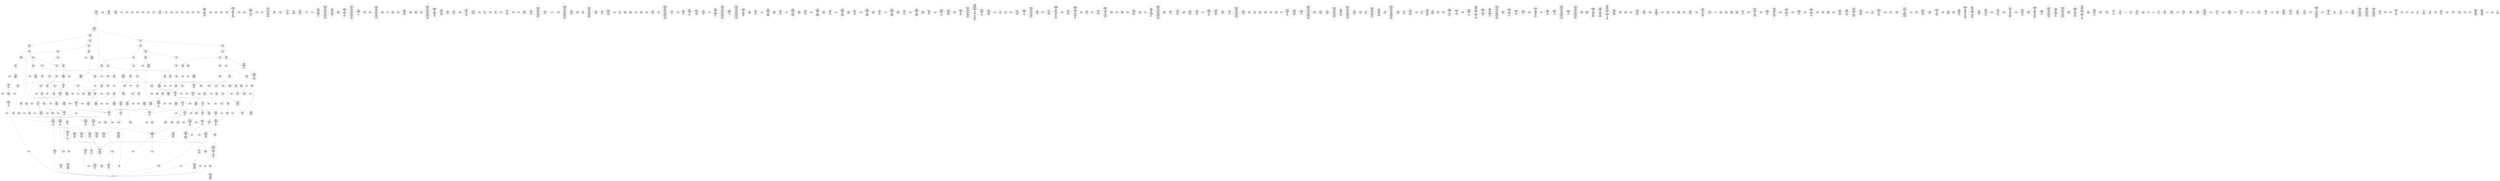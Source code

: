 /* Generated by GvGen v.1.0 (https://www.github.com/stricaud/gvgen) */

digraph G {
compound=true;
   node1 [label="[anywhere]"];
   node2 [label="# 0x0
PUSHX Data
PUSHX Data
MSTORE
PUSHX LogicData
CALLDATASIZE
LT
PUSHX Data
JUMPI
"];
   node3 [label="# 0xd
PUSHX Data
CALLDATALOAD
PUSHX BitData
SHR
PUSHX LogicData
GT
PUSHX Data
JUMPI
"];
   node4 [label="# 0x1e
PUSHX LogicData
GT
PUSHX Data
JUMPI
"];
   node5 [label="# 0x29
PUSHX LogicData
GT
PUSHX Data
JUMPI
"];
   node6 [label="# 0x34
PUSHX LogicData
EQ
PUSHX Data
JUMPI
"];
   node7 [label="# 0x3f
PUSHX LogicData
EQ
PUSHX Data
JUMPI
"];
   node8 [label="# 0x4a
PUSHX LogicData
EQ
PUSHX Data
JUMPI
"];
   node9 [label="# 0x55
PUSHX LogicData
EQ
PUSHX Data
JUMPI
"];
   node10 [label="# 0x60
PUSHX LogicData
EQ
PUSHX Data
JUMPI
"];
   node11 [label="# 0x6b
PUSHX Data
REVERT
"];
   node12 [label="# 0x6f
JUMPDEST
PUSHX LogicData
EQ
PUSHX Data
JUMPI
"];
   node13 [label="# 0x7b
PUSHX LogicData
EQ
PUSHX Data
JUMPI
"];
   node14 [label="# 0x86
PUSHX LogicData
EQ
PUSHX Data
JUMPI
"];
   node15 [label="# 0x91
PUSHX LogicData
EQ
PUSHX Data
JUMPI
"];
   node16 [label="# 0x9c
PUSHX LogicData
EQ
PUSHX Data
JUMPI
"];
   node17 [label="# 0xa7
PUSHX Data
REVERT
"];
   node18 [label="# 0xab
JUMPDEST
PUSHX LogicData
GT
PUSHX Data
JUMPI
"];
   node19 [label="# 0xb7
PUSHX LogicData
EQ
PUSHX Data
JUMPI
"];
   node20 [label="# 0xc2
PUSHX LogicData
EQ
PUSHX Data
JUMPI
"];
   node21 [label="# 0xcd
PUSHX LogicData
EQ
PUSHX Data
JUMPI
"];
   node22 [label="# 0xd8
PUSHX LogicData
EQ
PUSHX Data
JUMPI
"];
   node23 [label="# 0xe3
PUSHX LogicData
EQ
PUSHX Data
JUMPI
"];
   node24 [label="# 0xee
PUSHX Data
REVERT
"];
   node25 [label="# 0xf2
JUMPDEST
PUSHX LogicData
EQ
PUSHX Data
JUMPI
"];
   node26 [label="# 0xfe
PUSHX LogicData
EQ
PUSHX Data
JUMPI
"];
   node27 [label="# 0x109
PUSHX LogicData
EQ
PUSHX Data
JUMPI
"];
   node28 [label="# 0x114
PUSHX LogicData
EQ
PUSHX Data
JUMPI
"];
   node29 [label="# 0x11f
PUSHX Data
REVERT
"];
   node30 [label="# 0x123
JUMPDEST
PUSHX LogicData
GT
PUSHX Data
JUMPI
"];
   node31 [label="# 0x12f
PUSHX LogicData
GT
PUSHX Data
JUMPI
"];
   node32 [label="# 0x13a
PUSHX LogicData
EQ
PUSHX Data
JUMPI
"];
   node33 [label="# 0x145
PUSHX LogicData
EQ
PUSHX Data
JUMPI
"];
   node34 [label="# 0x150
PUSHX LogicData
EQ
PUSHX Data
JUMPI
"];
   node35 [label="# 0x15b
PUSHX LogicData
EQ
PUSHX Data
JUMPI
"];
   node36 [label="# 0x166
PUSHX LogicData
EQ
PUSHX Data
JUMPI
"];
   node37 [label="# 0x171
PUSHX Data
REVERT
"];
   node38 [label="# 0x175
JUMPDEST
PUSHX LogicData
EQ
PUSHX Data
JUMPI
"];
   node39 [label="# 0x181
PUSHX LogicData
EQ
PUSHX Data
JUMPI
"];
   node40 [label="# 0x18c
PUSHX LogicData
EQ
PUSHX Data
JUMPI
"];
   node41 [label="# 0x197
PUSHX LogicData
EQ
PUSHX Data
JUMPI
"];
   node42 [label="# 0x1a2
PUSHX Data
REVERT
"];
   node43 [label="# 0x1a6
JUMPDEST
PUSHX LogicData
GT
PUSHX Data
JUMPI
"];
   node44 [label="# 0x1b2
PUSHX LogicData
EQ
PUSHX Data
JUMPI
"];
   node45 [label="# 0x1bd
PUSHX LogicData
EQ
PUSHX Data
JUMPI
"];
   node46 [label="# 0x1c8
PUSHX LogicData
EQ
PUSHX Data
JUMPI
"];
   node47 [label="# 0x1d3
PUSHX LogicData
EQ
PUSHX Data
JUMPI
"];
   node48 [label="# 0x1de
PUSHX LogicData
EQ
PUSHX Data
JUMPI
"];
   node49 [label="# 0x1e9
PUSHX Data
REVERT
"];
   node50 [label="# 0x1ed
JUMPDEST
PUSHX LogicData
EQ
PUSHX Data
JUMPI
"];
   node51 [label="# 0x1f9
PUSHX LogicData
EQ
PUSHX Data
JUMPI
"];
   node52 [label="# 0x204
PUSHX LogicData
EQ
PUSHX Data
JUMPI
"];
   node53 [label="# 0x20f
PUSHX LogicData
EQ
PUSHX Data
JUMPI
"];
   node54 [label="# 0x21a
JUMPDEST
PUSHX Data
REVERT
"];
   node55 [label="# 0x21f
JUMPDEST
CALLVALUE
ISZERO
PUSHX Data
JUMPI
"];
   node56 [label="# 0x227
PUSHX Data
REVERT
"];
   node57 [label="# 0x22b
JUMPDEST
PUSHX Data
PUSHX Data
CALLDATASIZE
PUSHX Data
PUSHX Data
JUMP
"];
   node58 [label="# 0x23a
JUMPDEST
PUSHX Data
JUMP
"];
   node59 [label="# 0x23f
JUMPDEST
PUSHX MemData
MLOAD
ISZERO
ISZERO
MSTORE
PUSHX ArithData
ADD
"];
   node60 [label="# 0x24b
JUMPDEST
PUSHX MemData
MLOAD
SUB
RETURN
"];
   node61 [label="# 0x254
JUMPDEST
CALLVALUE
ISZERO
PUSHX Data
JUMPI
"];
   node62 [label="# 0x25c
PUSHX Data
REVERT
"];
   node63 [label="# 0x260
JUMPDEST
PUSHX Data
PUSHX Data
JUMP
"];
   node64 [label="# 0x269
JUMPDEST
PUSHX MemData
MLOAD
PUSHX Data
PUSHX Data
JUMP
"];
   node65 [label="# 0x276
JUMPDEST
CALLVALUE
ISZERO
PUSHX Data
JUMPI
"];
   node66 [label="# 0x27e
PUSHX Data
REVERT
"];
   node67 [label="# 0x282
JUMPDEST
PUSHX Data
PUSHX Data
JUMP
"];
   node68 [label="# 0x28b
JUMPDEST
STOP
"];
   node69 [label="# 0x28d
JUMPDEST
CALLVALUE
ISZERO
PUSHX Data
JUMPI
"];
   node70 [label="# 0x295
PUSHX Data
REVERT
"];
   node71 [label="# 0x299
JUMPDEST
PUSHX Data
PUSHX Data
CALLDATASIZE
PUSHX Data
PUSHX Data
JUMP
"];
   node72 [label="# 0x2a8
JUMPDEST
PUSHX Data
JUMP
"];
   node73 [label="# 0x2ad
JUMPDEST
PUSHX MemData
MLOAD
PUSHX ArithData
PUSHX BitData
PUSHX BitData
SHL
SUB
AND
MSTORE
PUSHX ArithData
ADD
PUSHX Data
JUMP
"];
   node74 [label="# 0x2c5
JUMPDEST
CALLVALUE
ISZERO
PUSHX Data
JUMPI
"];
   node75 [label="# 0x2cd
PUSHX Data
REVERT
"];
   node76 [label="# 0x2d1
JUMPDEST
PUSHX Data
PUSHX Data
JUMP
"];
   node77 [label="# 0x2da
JUMPDEST
CALLVALUE
ISZERO
PUSHX Data
JUMPI
"];
   node78 [label="# 0x2e2
PUSHX Data
REVERT
"];
   node79 [label="# 0x2e6
JUMPDEST
PUSHX Data
PUSHX Data
CALLDATASIZE
PUSHX Data
PUSHX Data
JUMP
"];
   node80 [label="# 0x2f5
JUMPDEST
PUSHX Data
JUMP
"];
   node81 [label="# 0x2fa
JUMPDEST
CALLVALUE
ISZERO
PUSHX Data
JUMPI
"];
   node82 [label="# 0x302
PUSHX Data
REVERT
"];
   node83 [label="# 0x306
JUMPDEST
PUSHX StorData
SLOAD
"];
   node84 [label="# 0x30b
JUMPDEST
PUSHX MemData
MLOAD
MSTORE
PUSHX ArithData
ADD
PUSHX Data
JUMP
"];
   node85 [label="# 0x319
JUMPDEST
CALLVALUE
ISZERO
PUSHX Data
JUMPI
"];
   node86 [label="# 0x321
PUSHX Data
REVERT
"];
   node87 [label="# 0x325
JUMPDEST
PUSHX Data
PUSHX Data
CALLDATASIZE
PUSHX Data
PUSHX Data
JUMP
"];
   node88 [label="# 0x334
JUMPDEST
PUSHX Data
JUMP
"];
   node89 [label="# 0x339
JUMPDEST
CALLVALUE
ISZERO
PUSHX Data
JUMPI
"];
   node90 [label="# 0x341
PUSHX Data
REVERT
"];
   node91 [label="# 0x345
JUMPDEST
PUSHX Data
PUSHX Data
CALLDATASIZE
PUSHX Data
PUSHX Data
JUMP
"];
   node92 [label="# 0x354
JUMPDEST
PUSHX Data
JUMP
"];
   node93 [label="# 0x359
JUMPDEST
CALLVALUE
ISZERO
PUSHX Data
JUMPI
"];
   node94 [label="# 0x361
PUSHX Data
REVERT
"];
   node95 [label="# 0x365
JUMPDEST
PUSHX Data
PUSHX StorData
SLOAD
JUMP
"];
   node96 [label="# 0x36f
JUMPDEST
CALLVALUE
ISZERO
PUSHX Data
JUMPI
"];
   node97 [label="# 0x377
PUSHX Data
REVERT
"];
   node98 [label="# 0x37b
JUMPDEST
PUSHX Data
PUSHX Data
CALLDATASIZE
PUSHX Data
PUSHX Data
JUMP
"];
   node99 [label="# 0x38a
JUMPDEST
PUSHX Data
JUMP
"];
   node100 [label="# 0x38f
JUMPDEST
CALLVALUE
ISZERO
PUSHX Data
JUMPI
"];
   node101 [label="# 0x397
PUSHX Data
REVERT
"];
   node102 [label="# 0x39b
JUMPDEST
PUSHX Data
PUSHX Data
CALLDATASIZE
PUSHX Data
PUSHX Data
JUMP
"];
   node103 [label="# 0x3aa
JUMPDEST
PUSHX Data
JUMP
"];
   node104 [label="# 0x3af
JUMPDEST
PUSHX MemData
MLOAD
PUSHX Data
PUSHX Data
JUMP
"];
   node105 [label="# 0x3bc
JUMPDEST
PUSHX Data
PUSHX Data
CALLDATASIZE
PUSHX Data
PUSHX Data
JUMP
"];
   node106 [label="# 0x3ca
JUMPDEST
PUSHX Data
JUMP
"];
   node107 [label="# 0x3cf
JUMPDEST
CALLVALUE
ISZERO
PUSHX Data
JUMPI
"];
   node108 [label="# 0x3d7
PUSHX Data
REVERT
"];
   node109 [label="# 0x3db
JUMPDEST
PUSHX Data
PUSHX Data
CALLDATASIZE
PUSHX Data
PUSHX Data
JUMP
"];
   node110 [label="# 0x3ea
JUMPDEST
PUSHX Data
JUMP
"];
   node111 [label="# 0x3ef
JUMPDEST
CALLVALUE
ISZERO
PUSHX Data
JUMPI
"];
   node112 [label="# 0x3f7
PUSHX Data
REVERT
"];
   node113 [label="# 0x3fb
JUMPDEST
PUSHX Data
PUSHX Data
JUMP
"];
   node114 [label="# 0x404
JUMPDEST
CALLVALUE
ISZERO
PUSHX Data
JUMPI
"];
   node115 [label="# 0x40c
PUSHX Data
REVERT
"];
   node116 [label="# 0x410
JUMPDEST
PUSHX Data
PUSHX Data
CALLDATASIZE
PUSHX Data
PUSHX Data
JUMP
"];
   node117 [label="# 0x41f
JUMPDEST
PUSHX Data
JUMP
"];
   node118 [label="# 0x424
JUMPDEST
CALLVALUE
ISZERO
PUSHX Data
JUMPI
"];
   node119 [label="# 0x42c
PUSHX Data
REVERT
"];
   node120 [label="# 0x430
JUMPDEST
PUSHX Data
PUSHX Data
JUMP
"];
   node121 [label="# 0x439
JUMPDEST
CALLVALUE
ISZERO
PUSHX Data
JUMPI
"];
   node122 [label="# 0x441
PUSHX Data
REVERT
"];
   node123 [label="# 0x445
JUMPDEST
PUSHX Data
PUSHX Data
CALLDATASIZE
PUSHX Data
PUSHX Data
JUMP
"];
   node124 [label="# 0x454
JUMPDEST
PUSHX Data
JUMP
"];
   node125 [label="# 0x459
JUMPDEST
CALLVALUE
ISZERO
PUSHX Data
JUMPI
"];
   node126 [label="# 0x461
PUSHX Data
REVERT
"];
   node127 [label="# 0x465
JUMPDEST
PUSHX Data
PUSHX StorData
SLOAD
JUMP
"];
   node128 [label="# 0x46f
JUMPDEST
CALLVALUE
ISZERO
PUSHX Data
JUMPI
"];
   node129 [label="# 0x477
PUSHX Data
REVERT
"];
   node130 [label="# 0x47b
JUMPDEST
PUSHX Data
PUSHX Data
CALLDATASIZE
PUSHX Data
PUSHX Data
JUMP
"];
   node131 [label="# 0x48a
JUMPDEST
PUSHX Data
JUMP
"];
   node132 [label="# 0x48f
JUMPDEST
CALLVALUE
ISZERO
PUSHX Data
JUMPI
"];
   node133 [label="# 0x497
PUSHX Data
REVERT
"];
   node134 [label="# 0x49b
JUMPDEST
PUSHX Data
PUSHX Data
JUMP
"];
   node135 [label="# 0x4a4
JUMPDEST
PUSHX Data
PUSHX Data
JUMP
"];
   node136 [label="# 0x4ac
JUMPDEST
CALLVALUE
ISZERO
PUSHX Data
JUMPI
"];
   node137 [label="# 0x4b4
PUSHX Data
REVERT
"];
   node138 [label="# 0x4b8
JUMPDEST
PUSHX StorData
SLOAD
PUSHX ArithData
PUSHX BitData
PUSHX BitData
SHL
SUB
AND
PUSHX Data
JUMP
"];
   node139 [label="# 0x4ca
JUMPDEST
CALLVALUE
ISZERO
PUSHX Data
JUMPI
"];
   node140 [label="# 0x4d2
PUSHX Data
REVERT
"];
   node141 [label="# 0x4d6
JUMPDEST
PUSHX Data
PUSHX Data
CALLDATASIZE
PUSHX Data
PUSHX Data
JUMP
"];
   node142 [label="# 0x4e5
JUMPDEST
PUSHX Data
JUMP
"];
   node143 [label="# 0x4ea
JUMPDEST
CALLVALUE
ISZERO
PUSHX Data
JUMPI
"];
   node144 [label="# 0x4f2
PUSHX Data
REVERT
"];
   node145 [label="# 0x4f6
JUMPDEST
PUSHX Data
PUSHX Data
JUMP
"];
   node146 [label="# 0x4ff
JUMPDEST
CALLVALUE
ISZERO
PUSHX Data
JUMPI
"];
   node147 [label="# 0x507
PUSHX Data
REVERT
"];
   node148 [label="# 0x50b
JUMPDEST
PUSHX StorData
SLOAD
PUSHX Data
JUMP
"];
   node149 [label="# 0x514
JUMPDEST
CALLVALUE
ISZERO
PUSHX Data
JUMPI
"];
   node150 [label="# 0x51c
PUSHX Data
REVERT
"];
   node151 [label="# 0x520
JUMPDEST
PUSHX Data
PUSHX Data
CALLDATASIZE
PUSHX Data
PUSHX Data
JUMP
"];
   node152 [label="# 0x52f
JUMPDEST
PUSHX Data
JUMP
"];
   node153 [label="# 0x534
JUMPDEST
CALLVALUE
ISZERO
PUSHX Data
JUMPI
"];
   node154 [label="# 0x53c
PUSHX Data
REVERT
"];
   node155 [label="# 0x540
JUMPDEST
PUSHX Data
PUSHX Data
CALLDATASIZE
PUSHX Data
PUSHX Data
JUMP
"];
   node156 [label="# 0x54f
JUMPDEST
PUSHX ArithData
PUSHX BitData
PUSHX BitData
SHL
SUB
AND
PUSHX Data
MSTORE
PUSHX Data
PUSHX Data
MSTORE
PUSHX Data
SHA3
SLOAD
PUSHX BitData
AND
JUMP
"];
   node157 [label="# 0x56d
JUMPDEST
CALLVALUE
ISZERO
PUSHX Data
JUMPI
"];
   node158 [label="# 0x575
PUSHX Data
REVERT
"];
   node159 [label="# 0x579
JUMPDEST
PUSHX Data
PUSHX Data
CALLDATASIZE
PUSHX Data
PUSHX Data
JUMP
"];
   node160 [label="# 0x588
JUMPDEST
PUSHX Data
JUMP
"];
   node161 [label="# 0x58d
JUMPDEST
CALLVALUE
ISZERO
PUSHX Data
JUMPI
"];
   node162 [label="# 0x595
PUSHX Data
REVERT
"];
   node163 [label="# 0x599
JUMPDEST
PUSHX Data
PUSHX Data
CALLDATASIZE
PUSHX Data
PUSHX Data
JUMP
"];
   node164 [label="# 0x5a8
JUMPDEST
PUSHX Data
JUMP
"];
   node165 [label="# 0x5ad
JUMPDEST
CALLVALUE
ISZERO
PUSHX Data
JUMPI
"];
   node166 [label="# 0x5b5
PUSHX Data
REVERT
"];
   node167 [label="# 0x5b9
JUMPDEST
PUSHX Data
PUSHX Data
JUMP
"];
   node168 [label="# 0x5c2
JUMPDEST
CALLVALUE
ISZERO
PUSHX Data
JUMPI
"];
   node169 [label="# 0x5ca
PUSHX Data
REVERT
"];
   node170 [label="# 0x5ce
JUMPDEST
PUSHX Data
PUSHX Data
CALLDATASIZE
PUSHX Data
PUSHX Data
JUMP
"];
   node171 [label="# 0x5dd
JUMPDEST
PUSHX Data
JUMP
"];
   node172 [label="# 0x5e2
JUMPDEST
CALLVALUE
ISZERO
PUSHX Data
JUMPI
"];
   node173 [label="# 0x5ea
PUSHX Data
REVERT
"];
   node174 [label="# 0x5ee
JUMPDEST
PUSHX Data
PUSHX Data
CALLDATASIZE
PUSHX Data
PUSHX Data
JUMP
"];
   node175 [label="# 0x5fd
JUMPDEST
PUSHX Data
JUMP
"];
   node176 [label="# 0x602
JUMPDEST
CALLVALUE
ISZERO
PUSHX Data
JUMPI
"];
   node177 [label="# 0x60a
PUSHX Data
REVERT
"];
   node178 [label="# 0x60e
JUMPDEST
PUSHX Data
PUSHX Data
JUMP
"];
   node179 [label="# 0x617
JUMPDEST
CALLVALUE
ISZERO
PUSHX Data
JUMPI
"];
   node180 [label="# 0x61f
PUSHX Data
REVERT
"];
   node181 [label="# 0x623
JUMPDEST
PUSHX Data
PUSHX Data
CALLDATASIZE
PUSHX Data
PUSHX Data
JUMP
"];
   node182 [label="# 0x632
JUMPDEST
PUSHX ArithData
PUSHX BitData
PUSHX BitData
SHL
SUB
AND
PUSHX Data
MSTORE
PUSHX Data
PUSHX Data
MSTORE
PUSHX Data
SHA3
AND
MSTORE
MSTORE
SHA3
SLOAD
PUSHX BitData
AND
JUMP
"];
   node183 [label="# 0x660
JUMPDEST
CALLVALUE
ISZERO
PUSHX Data
JUMPI
"];
   node184 [label="# 0x668
PUSHX Data
REVERT
"];
   node185 [label="# 0x66c
JUMPDEST
PUSHX Data
PUSHX Data
CALLDATASIZE
PUSHX Data
PUSHX Data
JUMP
"];
   node186 [label="# 0x67b
JUMPDEST
PUSHX Data
JUMP
"];
   node187 [label="# 0x680
JUMPDEST
PUSHX Data
PUSHX Data
CALLDATASIZE
PUSHX Data
PUSHX Data
JUMP
"];
   node188 [label="# 0x68e
JUMPDEST
PUSHX Data
JUMP
"];
   node189 [label="# 0x693
JUMPDEST
PUSHX Data
PUSHX ArithData
PUSHX BitData
PUSHX BitData
SHL
SUB
NOT
AND
PUSHX BitData
PUSHX BitData
SHL
EQ
PUSHX Data
JUMPI
"];
   node190 [label="# 0x6af
PUSHX Data
PUSHX Data
JUMP
"];
   node191 [label="# 0x6b8
JUMPDEST
JUMP
"];
   node192 [label="# 0x6be
JUMPDEST
PUSHX Data
PUSHX StorData
SLOAD
PUSHX Data
PUSHX Data
JUMP
"];
   node193 [label="# 0x6cd
JUMPDEST
PUSHX ArithData
ADD
PUSHX ArithData
DIV
MUL
PUSHX ArithData
ADD
PUSHX MemData
MLOAD
ADD
PUSHX Data
MSTORE
MSTORE
PUSHX ArithData
ADD
SLOAD
PUSHX Data
PUSHX Data
JUMP
"];
   node194 [label="# 0x6f9
JUMPDEST
ISZERO
PUSHX Data
JUMPI
"];
   node195 [label="# 0x700
PUSHX LogicData
LT
PUSHX Data
JUMPI
"];
   node196 [label="# 0x708
PUSHX ArithData
SLOAD
DIV
MUL
MSTORE
PUSHX ArithData
ADD
PUSHX Data
JUMP
"];
   node197 [label="# 0x71b
JUMPDEST
ADD
PUSHX Data
MSTORE
PUSHX Data
PUSHX Data
SHA3
"];
   node198 [label="# 0x729
JUMPDEST
SLOAD
MSTORE
PUSHX ArithData
ADD
PUSHX ArithData
ADD
GT
PUSHX Data
JUMPI
"];
   node199 [label="# 0x73d
SUB
PUSHX BitData
AND
ADD
"];
   node200 [label="# 0x746
JUMPDEST
JUMP
"];
   node201 [label="# 0x750
JUMPDEST
PUSHX StorData
SLOAD
PUSHX ArithData
PUSHX BitData
PUSHX BitData
SHL
SUB
AND
CALLER
EQ
PUSHX Data
JUMPI
"];
   node202 [label="# 0x763
PUSHX MemData
MLOAD
PUSHX BitData
PUSHX BitData
SHL
MSTORE
PUSHX ArithData
ADD
PUSHX Data
PUSHX Data
JUMP
"];
   node203 [label="# 0x77a
JUMPDEST
PUSHX MemData
MLOAD
SUB
REVERT
"];
   node204 [label="# 0x783
JUMPDEST
PUSHX StorData
SLOAD
PUSHX BitData
NOT
AND
SSTORE
JUMP
"];
   node205 [label="# 0x78f
JUMPDEST
PUSHX Data
MSTORE
PUSHX Data
PUSHX Data
MSTORE
PUSHX Data
SHA3
SLOAD
PUSHX ArithData
PUSHX BitData
PUSHX BitData
SHL
SUB
AND
PUSHX Data
JUMPI
"];
   node206 [label="# 0x7ac
PUSHX MemData
MLOAD
PUSHX BitData
PUSHX BitData
SHL
MSTORE
PUSHX Data
PUSHX ArithData
ADD
MSTORE
PUSHX Data
PUSHX ArithData
ADD
MSTORE
PUSHX Data
PUSHX ArithData
ADD
MSTORE
PUSHX BitData
PUSHX BitData
SHL
PUSHX ArithData
ADD
MSTORE
PUSHX ArithData
ADD
PUSHX Data
JUMP
"];
   node207 [label="# 0x808
JUMPDEST
PUSHX Data
MSTORE
PUSHX Data
PUSHX Data
MSTORE
PUSHX Data
SHA3
SLOAD
PUSHX ArithData
PUSHX BitData
PUSHX BitData
SHL
SUB
AND
JUMP
"];
   node208 [label="# 0x824
JUMPDEST
PUSHX StorData
SLOAD
PUSHX ArithData
PUSHX BitData
PUSHX BitData
SHL
SUB
AND
CALLER
EQ
PUSHX Data
JUMPI
"];
   node209 [label="# 0x837
PUSHX MemData
MLOAD
PUSHX BitData
PUSHX BitData
SHL
MSTORE
PUSHX ArithData
ADD
PUSHX Data
PUSHX Data
JUMP
"];
   node210 [label="# 0x84e
JUMPDEST
PUSHX StorData
SLOAD
PUSHX BitData
NOT
AND
SSTORE
JUMP
"];
   node211 [label="# 0x85b
JUMPDEST
PUSHX Data
PUSHX Data
PUSHX Data
JUMP
"];
   node212 [label="# 0x866
JUMPDEST
PUSHX ArithData
PUSHX BitData
PUSHX BitData
SHL
SUB
AND
PUSHX ArithData
PUSHX BitData
PUSHX BitData
SHL
SUB
AND
EQ
ISZERO
PUSHX Data
JUMPI
"];
   node213 [label="# 0x883
PUSHX MemData
MLOAD
PUSHX BitData
PUSHX BitData
SHL
MSTORE
PUSHX Data
PUSHX ArithData
ADD
MSTORE
PUSHX Data
PUSHX ArithData
ADD
MSTORE
PUSHX Data
PUSHX ArithData
ADD
MSTORE
PUSHX BitData
PUSHX BitData
SHL
PUSHX ArithData
ADD
MSTORE
PUSHX ArithData
ADD
PUSHX Data
JUMP
"];
   node214 [label="# 0x8d4
JUMPDEST
CALLER
PUSHX ArithData
PUSHX BitData
PUSHX BitData
SHL
SUB
AND
EQ
PUSHX Data
JUMPI
"];
   node215 [label="# 0x8e6
PUSHX Data
CALLER
PUSHX Data
JUMP
"];
   node216 [label="# 0x8f0
JUMPDEST
PUSHX Data
JUMPI
"];
   node217 [label="# 0x8f5
PUSHX MemData
MLOAD
PUSHX BitData
PUSHX BitData
SHL
MSTORE
PUSHX Data
PUSHX ArithData
ADD
MSTORE
PUSHX Data
PUSHX ArithData
ADD
MSTORE
PUSHX Data
PUSHX ArithData
ADD
MSTORE
PUSHX Data
PUSHX ArithData
ADD
MSTORE
PUSHX ArithData
ADD
PUSHX Data
JUMP
"];
   node218 [label="# 0x962
JUMPDEST
PUSHX Data
PUSHX Data
JUMP
"];
   node219 [label="# 0x96c
JUMPDEST
JUMP
"];
   node220 [label="# 0x971
JUMPDEST
PUSHX Data
CALLER
PUSHX Data
JUMP
"];
   node221 [label="# 0x97b
JUMPDEST
PUSHX Data
JUMPI
"];
   node222 [label="# 0x980
PUSHX MemData
MLOAD
PUSHX BitData
PUSHX BitData
SHL
MSTORE
PUSHX ArithData
ADD
PUSHX Data
PUSHX Data
JUMP
"];
   node223 [label="# 0x997
JUMPDEST
PUSHX Data
PUSHX Data
JUMP
"];
   node224 [label="# 0x9a2
JUMPDEST
PUSHX Data
PUSHX Data
PUSHX Data
JUMP
"];
   node225 [label="# 0x9ad
JUMPDEST
LT
PUSHX Data
JUMPI
"];
   node226 [label="# 0x9b4
PUSHX MemData
MLOAD
PUSHX BitData
PUSHX BitData
SHL
MSTORE
PUSHX Data
PUSHX ArithData
ADD
MSTORE
PUSHX Data
PUSHX ArithData
ADD
MSTORE
PUSHX Data
PUSHX ArithData
ADD
MSTORE
PUSHX BitData
PUSHX BitData
SHL
PUSHX ArithData
ADD
MSTORE
PUSHX ArithData
ADD
PUSHX Data
JUMP
"];
   node227 [label="# 0xa0f
JUMPDEST
PUSHX ArithData
PUSHX BitData
PUSHX BitData
SHL
SUB
AND
PUSHX Data
MSTORE
PUSHX Data
PUSHX Data
MSTORE
PUSHX Data
SHA3
MSTORE
MSTORE
SHA3
SLOAD
JUMP
"];
   node228 [label="# 0xa38
JUMPDEST
PUSHX Data
PUSHX MemData
MLOAD
PUSHX ArithData
ADD
PUSHX Data
MSTORE
PUSHX Data
MSTORE
PUSHX Data
JUMP
"];
   node229 [label="# 0xa53
JUMPDEST
PUSHX Data
PUSHX Data
PUSHX Data
PUSHX Data
JUMP
"];
   node230 [label="# 0xa60
JUMPDEST
PUSHX Data
PUSHX LogicData
GT
ISZERO
PUSHX Data
JUMPI
"];
   node231 [label="# 0xa76
PUSHX Data
PUSHX Data
JUMP
"];
   node232 [label="# 0xa7d
JUMPDEST
PUSHX MemData
MLOAD
MSTORE
PUSHX ArithData
MUL
PUSHX ArithData
ADD
ADD
PUSHX Data
MSTORE
ISZERO
PUSHX Data
JUMPI
"];
   node233 [label="# 0xa97
PUSHX ArithData
ADD
PUSHX ArithData
MUL
CALLDATASIZE
CALLDATACOPY
ADD
"];
   node234 [label="# 0xaa6
JUMPDEST
PUSHX Data
"];
   node235 [label="# 0xaac
JUMPDEST
LT
ISZERO
PUSHX Data
JUMPI
"];
   node236 [label="# 0xab5
PUSHX Data
PUSHX Data
JUMP
"];
   node237 [label="# 0xabe
JUMPDEST
MLOAD
LT
PUSHX Data
JUMPI
"];
   node238 [label="# 0xac9
PUSHX Data
PUSHX Data
JUMP
"];
   node239 [label="# 0xad0
JUMPDEST
PUSHX ArithData
MUL
ADD
ADD
MSTORE
PUSHX Data
PUSHX Data
JUMP
"];
   node240 [label="# 0xae5
JUMPDEST
PUSHX Data
JUMP
"];
   node241 [label="# 0xaed
JUMPDEST
JUMP
"];
   node242 [label="# 0xaf5
JUMPDEST
PUSHX Data
PUSHX Data
PUSHX StorData
SLOAD
JUMP
"];
   node243 [label="# 0xb00
JUMPDEST
PUSHX StorData
SLOAD
PUSHX Data
DIV
PUSHX BitData
AND
PUSHX Data
JUMPI
"];
   node244 [label="# 0xb13
PUSHX MemData
MLOAD
PUSHX BitData
PUSHX BitData
SHL
MSTORE
PUSHX Data
PUSHX ArithData
ADD
MSTORE
PUSHX Data
PUSHX ArithData
ADD
MSTORE
PUSHX Data
PUSHX ArithData
ADD
MSTORE
PUSHX ArithData
ADD
PUSHX Data
JUMP
"];
   node245 [label="# 0xb5a
JUMPDEST
PUSHX LogicData
GT
ISZERO
PUSHX Data
JUMPI
"];
   node246 [label="# 0xb65
PUSHX LogicData
LT
"];
   node247 [label="# 0xb6a
JUMPDEST
PUSHX Data
JUMPI
"];
   node248 [label="# 0xb6f
PUSHX MemData
MLOAD
PUSHX BitData
PUSHX BitData
SHL
MSTORE
PUSHX Data
PUSHX ArithData
ADD
MSTORE
PUSHX Data
PUSHX ArithData
ADD
MSTORE
PUSHX Data
PUSHX ArithData
ADD
MSTORE
PUSHX BitData
PUSHX BitData
SHL
PUSHX ArithData
ADD
MSTORE
PUSHX ArithData
ADD
PUSHX Data
JUMP
"];
   node249 [label="# 0xbc1
JUMPDEST
PUSHX StorData
SLOAD
PUSHX StorData
SLOAD
PUSHX Data
PUSHX Data
JUMP
"];
   node250 [label="# 0xbd3
JUMPDEST
PUSHX Data
PUSHX Data
JUMP
"];
   node251 [label="# 0xbdd
JUMPDEST
GT
ISZERO
PUSHX Data
JUMPI
"];
   node252 [label="# 0xbe4
PUSHX MemData
MLOAD
PUSHX BitData
PUSHX BitData
SHL
MSTORE
PUSHX Data
PUSHX ArithData
ADD
MSTORE
PUSHX Data
PUSHX ArithData
ADD
MSTORE
PUSHX Data
PUSHX ArithData
ADD
MSTORE
PUSHX ArithData
ADD
PUSHX Data
JUMP
"];
   node253 [label="# 0xc2b
JUMPDEST
PUSHX StorData
SLOAD
PUSHX Data
PUSHX Data
JUMP
"];
   node254 [label="# 0xc39
JUMPDEST
CALLVALUE
LT
ISZERO
PUSHX Data
JUMPI
"];
   node255 [label="# 0xc41
PUSHX MemData
MLOAD
PUSHX BitData
PUSHX BitData
SHL
MSTORE
PUSHX ArithData
ADD
PUSHX Data
PUSHX Data
JUMP
"];
   node256 [label="# 0xc58
JUMPDEST
PUSHX Data
"];
   node257 [label="# 0xc5b
JUMPDEST
LT
ISZERO
PUSHX Data
JUMPI
"];
   node258 [label="# 0xc64
PUSHX Data
CALLER
PUSHX Data
PUSHX Data
JUMP
"];
   node259 [label="# 0xc71
JUMPDEST
PUSHX Data
PUSHX Data
PUSHX Data
JUMP
"];
   node260 [label="# 0xc7c
JUMPDEST
PUSHX Data
JUMP
"];
   node261 [label="# 0xc81
JUMPDEST
PUSHX Data
PUSHX Data
JUMP
"];
   node262 [label="# 0xc8b
JUMPDEST
PUSHX Data
JUMP
"];
   node263 [label="# 0xc93
JUMPDEST
PUSHX Data
PUSHX Data
PUSHX StorData
SLOAD
JUMP
"];
   node264 [label="# 0xc9e
JUMPDEST
LT
PUSHX Data
JUMPI
"];
   node265 [label="# 0xca5
PUSHX MemData
MLOAD
PUSHX BitData
PUSHX BitData
SHL
MSTORE
PUSHX Data
PUSHX ArithData
ADD
MSTORE
PUSHX Data
PUSHX ArithData
ADD
MSTORE
PUSHX Data
PUSHX ArithData
ADD
MSTORE
PUSHX BitData
PUSHX BitData
SHL
PUSHX ArithData
ADD
MSTORE
PUSHX ArithData
ADD
PUSHX Data
JUMP
"];
   node266 [label="# 0xd01
JUMPDEST
PUSHX StorData
SLOAD
LT
PUSHX Data
JUMPI
"];
   node267 [label="# 0xd0d
PUSHX Data
PUSHX Data
JUMP
"];
   node268 [label="# 0xd14
JUMPDEST
PUSHX Data
MSTORE
PUSHX Data
PUSHX Data
SHA3
ADD
SLOAD
JUMP
"];
   node269 [label="# 0xd26
JUMPDEST
PUSHX StorData
SLOAD
PUSHX ArithData
PUSHX BitData
PUSHX BitData
SHL
SUB
AND
CALLER
EQ
PUSHX Data
JUMPI
"];
   node270 [label="# 0xd39
PUSHX MemData
MLOAD
PUSHX BitData
PUSHX BitData
SHL
MSTORE
PUSHX ArithData
ADD
PUSHX Data
PUSHX Data
JUMP
"];
   node271 [label="# 0xd50
JUMPDEST
PUSHX StorData
SLOAD
PUSHX BitData
NOT
AND
PUSHX BitData
OR
SSTORE
JUMP
"];
   node272 [label="# 0xd5f
JUMPDEST
PUSHX StorData
SLOAD
PUSHX ArithData
PUSHX BitData
PUSHX BitData
SHL
SUB
AND
CALLER
EQ
PUSHX Data
JUMPI
"];
   node273 [label="# 0xd72
PUSHX MemData
MLOAD
PUSHX BitData
PUSHX BitData
SHL
MSTORE
PUSHX ArithData
ADD
PUSHX Data
PUSHX Data
JUMP
"];
   node274 [label="# 0xd89
JUMPDEST
MLOAD
PUSHX Data
PUSHX Data
PUSHX ArithData
ADD
PUSHX Data
JUMP
"];
   node275 [label="# 0xd9c
JUMPDEST
JUMP
"];
   node276 [label="# 0xda0
JUMPDEST
PUSHX StorData
SLOAD
PUSHX ArithData
PUSHX BitData
PUSHX BitData
SHL
SUB
AND
CALLER
EQ
PUSHX Data
JUMPI
"];
   node277 [label="# 0xdb3
PUSHX MemData
MLOAD
PUSHX BitData
PUSHX BitData
SHL
MSTORE
PUSHX ArithData
ADD
PUSHX Data
PUSHX Data
JUMP
"];
   node278 [label="# 0xdca
JUMPDEST
PUSHX StorData
SLOAD
PUSHX BitData
NOT
AND
PUSHX BitData
OR
SSTORE
JUMP
"];
   node279 [label="# 0xddb
JUMPDEST
PUSHX Data
MSTORE
PUSHX Data
PUSHX Data
MSTORE
PUSHX Data
SHA3
SLOAD
PUSHX ArithData
PUSHX BitData
PUSHX BitData
SHL
SUB
AND
PUSHX Data
JUMPI
"];
   node280 [label="# 0xdf9
PUSHX MemData
MLOAD
PUSHX BitData
PUSHX BitData
SHL
MSTORE
PUSHX Data
PUSHX ArithData
ADD
MSTORE
PUSHX Data
PUSHX ArithData
ADD
MSTORE
PUSHX Data
PUSHX ArithData
ADD
MSTORE
PUSHX BitData
PUSHX BitData
SHL
PUSHX ArithData
ADD
MSTORE
PUSHX ArithData
ADD
PUSHX Data
JUMP
"];
   node281 [label="# 0xe52
JUMPDEST
PUSHX Data
PUSHX ArithData
PUSHX BitData
PUSHX BitData
SHL
SUB
AND
PUSHX Data
JUMPI
"];
   node282 [label="# 0xe63
PUSHX MemData
MLOAD
PUSHX BitData
PUSHX BitData
SHL
MSTORE
PUSHX Data
PUSHX ArithData
ADD
MSTORE
PUSHX Data
PUSHX ArithData
ADD
MSTORE
PUSHX Data
PUSHX ArithData
ADD
MSTORE
PUSHX BitData
PUSHX BitData
SHL
PUSHX ArithData
ADD
MSTORE
PUSHX ArithData
ADD
PUSHX Data
JUMP
"];
   node283 [label="# 0xebd
JUMPDEST
PUSHX ArithData
PUSHX BitData
PUSHX BitData
SHL
SUB
AND
PUSHX Data
MSTORE
PUSHX Data
PUSHX Data
MSTORE
PUSHX Data
SHA3
SLOAD
JUMP
"];
   node284 [label="# 0xed9
JUMPDEST
PUSHX StorData
SLOAD
PUSHX ArithData
PUSHX BitData
PUSHX BitData
SHL
SUB
AND
CALLER
EQ
PUSHX Data
JUMPI
"];
   node285 [label="# 0xeec
PUSHX MemData
MLOAD
PUSHX BitData
PUSHX BitData
SHL
MSTORE
PUSHX ArithData
ADD
PUSHX Data
PUSHX Data
JUMP
"];
   node286 [label="# 0xf03
JUMPDEST
PUSHX Data
PUSHX Data
PUSHX Data
JUMP
"];
   node287 [label="# 0xf0d
JUMPDEST
JUMP
"];
   node288 [label="# 0xf0f
JUMPDEST
PUSHX StorData
SLOAD
PUSHX ArithData
PUSHX BitData
PUSHX BitData
SHL
SUB
AND
CALLER
EQ
PUSHX Data
JUMPI
"];
   node289 [label="# 0xf22
PUSHX MemData
MLOAD
PUSHX BitData
PUSHX BitData
SHL
MSTORE
PUSHX ArithData
ADD
PUSHX Data
PUSHX Data
JUMP
"];
   node290 [label="# 0xf39
JUMPDEST
PUSHX StorData
SLOAD
PUSHX ArithData
PUSHX BitData
PUSHX BitData
SHL
SUB
AND
PUSHX Data
PUSHX Data
PUSHX Data
SELFBALANCE
PUSHX Data
JUMP
"];
   node291 [label="# 0xf53
JUMPDEST
PUSHX Data
PUSHX Data
PUSHX Data
JUMP
"];
   node292 [label="# 0xf5e
JUMPDEST
PUSHX MemData
MLOAD
ISZERO
MUL
PUSHX Data
CALL
PUSHX Data
JUMPI
"];
   node293 [label="# 0xf7a
PUSHX Data
REVERT
"];
   node294 [label="# 0xf7e
JUMPDEST
PUSHX StorData
SLOAD
PUSHX ArithData
PUSHX BitData
PUSHX BitData
SHL
SUB
AND
PUSHX Data
PUSHX Data
PUSHX Data
SELFBALANCE
PUSHX Data
JUMP
"];
   node295 [label="# 0xf98
JUMPDEST
PUSHX Data
PUSHX Data
PUSHX Data
JUMP
"];
   node296 [label="# 0xfa3
JUMPDEST
PUSHX MemData
MLOAD
ISZERO
MUL
PUSHX Data
CALL
PUSHX Data
JUMPI
"];
   node297 [label="# 0xfbf
PUSHX Data
REVERT
"];
   node298 [label="# 0xfc3
JUMPDEST
PUSHX StorData
SLOAD
PUSHX ArithData
PUSHX BitData
PUSHX BitData
SHL
SUB
AND
PUSHX Data
PUSHX Data
PUSHX Data
SELFBALANCE
PUSHX Data
JUMP
"];
   node299 [label="# 0xfdd
JUMPDEST
PUSHX Data
PUSHX Data
PUSHX Data
JUMP
"];
   node300 [label="# 0xfe8
JUMPDEST
PUSHX MemData
MLOAD
ISZERO
MUL
PUSHX Data
CALL
PUSHX Data
JUMPI
"];
   node301 [label="# 0x1004
PUSHX Data
REVERT
"];
   node302 [label="# 0x1008
JUMPDEST
PUSHX StorData
SLOAD
PUSHX ArithData
PUSHX BitData
PUSHX BitData
SHL
SUB
AND
PUSHX Data
PUSHX Data
PUSHX Data
SELFBALANCE
PUSHX Data
JUMP
"];
   node303 [label="# 0x1022
JUMPDEST
PUSHX Data
PUSHX Data
PUSHX Data
JUMP
"];
   node304 [label="# 0x102d
JUMPDEST
PUSHX MemData
MLOAD
ISZERO
MUL
PUSHX Data
CALL
PUSHX Data
JUMPI
"];
   node305 [label="# 0x1049
PUSHX Data
REVERT
"];
   node306 [label="# 0x104d
JUMPDEST
PUSHX StorData
SLOAD
PUSHX ArithData
PUSHX BitData
PUSHX BitData
SHL
SUB
AND
PUSHX Data
PUSHX Data
PUSHX Data
SELFBALANCE
PUSHX Data
JUMP
"];
   node307 [label="# 0x1067
JUMPDEST
PUSHX Data
PUSHX Data
PUSHX Data
JUMP
"];
   node308 [label="# 0x1072
JUMPDEST
PUSHX MemData
MLOAD
ISZERO
MUL
PUSHX Data
CALL
PUSHX Data
JUMPI
"];
   node309 [label="# 0x108e
PUSHX Data
REVERT
"];
   node310 [label="# 0x1092
JUMPDEST
PUSHX StorData
SLOAD
PUSHX ArithData
PUSHX BitData
PUSHX BitData
SHL
SUB
AND
PUSHX Data
PUSHX Data
PUSHX Data
SELFBALANCE
PUSHX Data
JUMP
"];
   node311 [label="# 0x10ac
JUMPDEST
PUSHX Data
PUSHX Data
PUSHX Data
JUMP
"];
   node312 [label="# 0x10b7
JUMPDEST
PUSHX MemData
MLOAD
ISZERO
MUL
PUSHX Data
CALL
PUSHX Data
JUMPI
"];
   node313 [label="# 0x10d3
PUSHX Data
REVERT
"];
   node314 [label="# 0x10d7
JUMPDEST
PUSHX StorData
SLOAD
PUSHX ArithData
PUSHX BitData
PUSHX BitData
SHL
SUB
AND
PUSHX Data
PUSHX Data
PUSHX Data
SELFBALANCE
PUSHX Data
JUMP
"];
   node315 [label="# 0x10f1
JUMPDEST
PUSHX Data
PUSHX Data
PUSHX Data
JUMP
"];
   node316 [label="# 0x10fc
JUMPDEST
PUSHX MemData
MLOAD
ISZERO
MUL
PUSHX Data
CALL
PUSHX Data
JUMPI
"];
   node317 [label="# 0x1118
PUSHX Data
REVERT
"];
   node318 [label="# 0x111c
JUMPDEST
PUSHX StorData
SLOAD
PUSHX ArithData
PUSHX BitData
PUSHX BitData
SHL
SUB
AND
PUSHX Data
PUSHX Data
PUSHX Data
SELFBALANCE
PUSHX Data
JUMP
"];
   node319 [label="# 0x1136
JUMPDEST
PUSHX Data
PUSHX Data
PUSHX Data
JUMP
"];
   node320 [label="# 0x1141
JUMPDEST
PUSHX MemData
MLOAD
ISZERO
MUL
PUSHX Data
CALL
PUSHX Data
JUMPI
"];
   node321 [label="# 0x115d
PUSHX Data
REVERT
"];
   node322 [label="# 0x1161
JUMPDEST
PUSHX StorData
SLOAD
PUSHX ArithData
PUSHX BitData
PUSHX BitData
SHL
SUB
AND
CALLER
EQ
PUSHX Data
JUMPI
"];
   node323 [label="# 0x1174
PUSHX MemData
MLOAD
PUSHX BitData
PUSHX BitData
SHL
MSTORE
PUSHX ArithData
ADD
PUSHX Data
PUSHX Data
JUMP
"];
   node324 [label="# 0x118b
JUMPDEST
PUSHX Data
SSTORE
JUMP
"];
   node325 [label="# 0x1190
JUMPDEST
PUSHX Data
PUSHX StorData
SLOAD
PUSHX Data
PUSHX Data
JUMP
"];
   node326 [label="# 0x119f
JUMPDEST
PUSHX ArithData
PUSHX BitData
PUSHX BitData
SHL
SUB
AND
CALLER
EQ
ISZERO
PUSHX Data
JUMPI
"];
   node327 [label="# 0x11b1
PUSHX MemData
MLOAD
PUSHX BitData
PUSHX BitData
SHL
MSTORE
PUSHX Data
PUSHX ArithData
ADD
MSTORE
PUSHX Data
PUSHX ArithData
ADD
MSTORE
PUSHX Data
PUSHX ArithData
ADD
MSTORE
PUSHX ArithData
ADD
PUSHX Data
JUMP
"];
   node328 [label="# 0x11f8
JUMPDEST
CALLER
PUSHX Data
MSTORE
PUSHX Data
PUSHX ArithData
MSTORE
PUSHX MemData
SHA3
PUSHX ArithData
PUSHX BitData
PUSHX BitData
SHL
SUB
AND
MSTORE
MSTORE
SHA3
SLOAD
PUSHX BitData
NOT
AND
ISZERO
ISZERO
OR
SSTORE
MLOAD
MSTORE
PUSHX Data
ADD
PUSHX MemData
MLOAD
SUB
LOGX
JUMP
"];
   node329 [label="# 0x1264
JUMPDEST
PUSHX StorData
SLOAD
PUSHX ArithData
PUSHX BitData
PUSHX BitData
SHL
SUB
AND
CALLER
EQ
PUSHX Data
JUMPI
"];
   node330 [label="# 0x1277
PUSHX MemData
MLOAD
PUSHX BitData
PUSHX BitData
SHL
MSTORE
PUSHX ArithData
ADD
PUSHX Data
PUSHX Data
JUMP
"];
   node331 [label="# 0x128e
JUMPDEST
PUSHX Data
"];
   node332 [label="# 0x1291
JUMPDEST
LT
ISZERO
PUSHX Data
JUMPI
"];
   node333 [label="# 0x129a
PUSHX Data
LT
PUSHX Data
JUMPI
"];
   node334 [label="# 0x12a6
PUSHX Data
PUSHX Data
JUMP
"];
   node335 [label="# 0x12ad
JUMPDEST
PUSHX ArithData
MUL
ADD
PUSHX ArithData
ADD
PUSHX Data
PUSHX Data
JUMP
"];
   node336 [label="# 0x12c2
JUMPDEST
PUSHX ArithData
PUSHX BitData
PUSHX BitData
SHL
SUB
AND
EQ
ISZERO
PUSHX Data
JUMPI
"];
   node337 [label="# 0x12d2
PUSHX MemData
MLOAD
PUSHX BitData
PUSHX BitData
SHL
MSTORE
PUSHX Data
PUSHX ArithData
ADD
MSTORE
PUSHX Data
PUSHX ArithData
ADD
MSTORE
PUSHX Data
PUSHX ArithData
ADD
MSTORE
PUSHX ArithData
ADD
PUSHX Data
JUMP
"];
   node338 [label="# 0x1319
JUMPDEST
PUSHX Data
PUSHX Data
PUSHX Data
LT
PUSHX Data
JUMPI
"];
   node339 [label="# 0x132a
PUSHX Data
PUSHX Data
JUMP
"];
   node340 [label="# 0x1331
JUMPDEST
PUSHX ArithData
MUL
ADD
PUSHX ArithData
ADD
PUSHX Data
PUSHX Data
JUMP
"];
   node341 [label="# 0x1346
JUMPDEST
PUSHX ArithData
PUSHX BitData
PUSHX BitData
SHL
SUB
AND
MSTORE
PUSHX ArithData
ADD
MSTORE
PUSHX ArithData
ADD
PUSHX Data
SHA3
SLOAD
PUSHX BitData
NOT
AND
ISZERO
ISZERO
OR
SSTORE
PUSHX Data
LT
PUSHX Data
JUMPI
"];
   node342 [label="# 0x137f
PUSHX Data
PUSHX Data
JUMP
"];
   node343 [label="# 0x1386
JUMPDEST
PUSHX ArithData
MUL
ADD
PUSHX ArithData
ADD
PUSHX Data
PUSHX Data
JUMP
"];
   node344 [label="# 0x139b
JUMPDEST
PUSHX ArithData
PUSHX BitData
PUSHX BitData
SHL
SUB
AND
PUSHX ArithData
PUSHX BitData
PUSHX BitData
SHL
SUB
AND
MSTORE
PUSHX ArithData
ADD
MSTORE
PUSHX ArithData
ADD
PUSHX Data
SHA3
SLOAD
GT
PUSHX Data
JUMPI
"];
   node345 [label="# 0x13c2
PUSHX Data
PUSHX Data
JUMP
"];
   node346 [label="# 0x13c8
JUMPDEST
PUSHX Data
PUSHX Data
LT
PUSHX Data
JUMPI
"];
   node347 [label="# 0x13d7
PUSHX Data
PUSHX Data
JUMP
"];
   node348 [label="# 0x13de
JUMPDEST
PUSHX ArithData
MUL
ADD
PUSHX ArithData
ADD
PUSHX Data
PUSHX Data
JUMP
"];
   node349 [label="# 0x13f3
JUMPDEST
PUSHX ArithData
PUSHX BitData
PUSHX BitData
SHL
SUB
AND
PUSHX ArithData
PUSHX BitData
PUSHX BitData
SHL
SUB
AND
MSTORE
PUSHX ArithData
ADD
MSTORE
PUSHX ArithData
ADD
PUSHX Data
SHA3
SLOAD
"];
   node350 [label="# 0x1415
JUMPDEST
PUSHX Data
PUSHX Data
JUMP
"];
   node351 [label="# 0x1420
JUMPDEST
PUSHX Data
JUMP
"];
   node352 [label="# 0x1428
JUMPDEST
PUSHX Data
CALLER
PUSHX Data
JUMP
"];
   node353 [label="# 0x1432
JUMPDEST
PUSHX Data
JUMPI
"];
   node354 [label="# 0x1437
PUSHX MemData
MLOAD
PUSHX BitData
PUSHX BitData
SHL
MSTORE
PUSHX ArithData
ADD
PUSHX Data
PUSHX Data
JUMP
"];
   node355 [label="# 0x144e
JUMPDEST
PUSHX Data
PUSHX Data
JUMP
"];
   node356 [label="# 0x145a
JUMPDEST
JUMP
"];
   node357 [label="# 0x1460
JUMPDEST
PUSHX StorData
SLOAD
PUSHX Data
PUSHX ArithData
PUSHX BitData
PUSHX BitData
SHL
SUB
AND
CALLER
EQ
PUSHX Data
JUMPI
"];
   node358 [label="# 0x1476
PUSHX MemData
MLOAD
PUSHX BitData
PUSHX BitData
SHL
MSTORE
PUSHX ArithData
ADD
PUSHX Data
PUSHX Data
JUMP
"];
   node359 [label="# 0x148d
JUMPDEST
PUSHX StorData
SLOAD
PUSHX Data
PUSHX Data
JUMP
"];
   node360 [label="# 0x149a
JUMPDEST
PUSHX Data
MSTORE
PUSHX Data
PUSHX Data
MSTORE
PUSHX Data
SHA3
SLOAD
PUSHX Data
PUSHX ArithData
PUSHX BitData
PUSHX BitData
SHL
SUB
AND
PUSHX Data
JUMPI
"];
   node361 [label="# 0x14ba
PUSHX MemData
MLOAD
PUSHX BitData
PUSHX BitData
SHL
MSTORE
PUSHX Data
PUSHX ArithData
ADD
MSTORE
PUSHX Data
PUSHX ArithData
ADD
MSTORE
PUSHX Data
PUSHX ArithData
ADD
MSTORE
PUSHX BitData
PUSHX BitData
SHL
PUSHX ArithData
ADD
MSTORE
PUSHX ArithData
ADD
PUSHX Data
JUMP
"];
   node362 [label="# 0x1519
JUMPDEST
PUSHX Data
PUSHX Data
PUSHX Data
JUMP
"];
   node363 [label="# 0x1523
JUMPDEST
PUSHX LogicData
MLOAD
GT
PUSHX Data
JUMPI
"];
   node364 [label="# 0x152f
PUSHX MemData
MLOAD
PUSHX ArithData
ADD
PUSHX Data
MSTORE
PUSHX Data
MSTORE
PUSHX Data
JUMP
"];
   node365 [label="# 0x1543
JUMPDEST
PUSHX Data
PUSHX Data
JUMP
"];
   node366 [label="# 0x154d
JUMPDEST
PUSHX MemData
MLOAD
PUSHX ArithData
ADD
PUSHX Data
PUSHX Data
JUMP
"];
   node367 [label="# 0x155e
JUMPDEST
PUSHX MemData
MLOAD
PUSHX ArithData
SUB
SUB
MSTORE
PUSHX Data
MSTORE
"];
   node368 [label="# 0x156e
JUMPDEST
JUMP
"];
   node369 [label="# 0x1575
JUMPDEST
PUSHX StorData
SLOAD
PUSHX ArithData
PUSHX BitData
PUSHX BitData
SHL
SUB
AND
CALLER
EQ
PUSHX Data
JUMPI
"];
   node370 [label="# 0x1588
PUSHX MemData
MLOAD
PUSHX BitData
PUSHX BitData
SHL
MSTORE
PUSHX ArithData
ADD
PUSHX Data
PUSHX Data
JUMP
"];
   node371 [label="# 0x159f
JUMPDEST
PUSHX Data
PUSHX Data
PUSHX StorData
SLOAD
JUMP
"];
   node372 [label="# 0x15aa
JUMPDEST
PUSHX StorData
SLOAD
GT
ISZERO
PUSHX Data
JUMPI
"];
   node373 [label="# 0x15b7
PUSHX MemData
MLOAD
PUSHX BitData
PUSHX BitData
SHL
MSTORE
PUSHX Data
PUSHX ArithData
ADD
MSTORE
PUSHX Data
PUSHX ArithData
ADD
MSTORE
PUSHX Data
PUSHX ArithData
ADD
MSTORE
PUSHX ArithData
ADD
PUSHX Data
JUMP
"];
   node374 [label="# 0x15fe
JUMPDEST
PUSHX StorData
PUSHX Data
SLOAD
PUSHX Data
PUSHX Data
JUMP
"];
   node375 [label="# 0x1610
JUMPDEST
SSTORE
PUSHX Data
"];
   node376 [label="# 0x1619
JUMPDEST
LT
ISZERO
PUSHX Data
JUMPI
"];
   node377 [label="# 0x1622
PUSHX Data
PUSHX Data
PUSHX Data
JUMP
"];
   node378 [label="# 0x162f
JUMPDEST
PUSHX Data
PUSHX Data
JUMP
"];
   node379 [label="# 0x1639
JUMPDEST
PUSHX Data
JUMP
"];
   node380 [label="# 0x1641
JUMPDEST
PUSHX Data
PUSHX Data
PUSHX StorData
SLOAD
JUMP
"];
   node381 [label="# 0x164d
JUMPDEST
PUSHX StorData
SLOAD
PUSHX StorData
SLOAD
PUSHX Data
PUSHX Data
JUMP
"];
   node382 [label="# 0x1660
JUMPDEST
PUSHX Data
PUSHX Data
JUMP
"];
   node383 [label="# 0x166a
JUMPDEST
JUMP
"];
   node384 [label="# 0x1670
JUMPDEST
PUSHX StorData
SLOAD
PUSHX ArithData
PUSHX BitData
PUSHX BitData
SHL
SUB
AND
CALLER
EQ
PUSHX Data
JUMPI
"];
   node385 [label="# 0x1683
PUSHX MemData
MLOAD
PUSHX BitData
PUSHX BitData
SHL
MSTORE
PUSHX ArithData
ADD
PUSHX Data
PUSHX Data
JUMP
"];
   node386 [label="# 0x169a
JUMPDEST
PUSHX ArithData
PUSHX BitData
PUSHX BitData
SHL
SUB
AND
PUSHX Data
JUMPI
"];
   node387 [label="# 0x16a9
PUSHX MemData
MLOAD
PUSHX BitData
PUSHX BitData
SHL
MSTORE
PUSHX Data
PUSHX ArithData
ADD
MSTORE
PUSHX Data
PUSHX ArithData
ADD
MSTORE
PUSHX Data
PUSHX ArithData
ADD
MSTORE
PUSHX BitData
PUSHX BitData
SHL
PUSHX ArithData
ADD
MSTORE
PUSHX ArithData
ADD
PUSHX Data
JUMP
"];
   node388 [label="# 0x16ff
JUMPDEST
PUSHX Data
PUSHX Data
JUMP
"];
   node389 [label="# 0x1708
JUMPDEST
JUMP
"];
   node390 [label="# 0x170b
JUMPDEST
PUSHX Data
PUSHX Data
PUSHX StorData
SLOAD
JUMP
"];
   node391 [label="# 0x1716
JUMPDEST
PUSHX StorData
SLOAD
PUSHX BitData
AND
PUSHX Data
JUMPI
"];
   node392 [label="# 0x1724
PUSHX MemData
MLOAD
PUSHX BitData
PUSHX BitData
SHL
MSTORE
PUSHX Data
PUSHX ArithData
ADD
MSTORE
PUSHX Data
PUSHX ArithData
ADD
MSTORE
PUSHX Data
PUSHX ArithData
ADD
MSTORE
PUSHX ArithData
ADD
PUSHX Data
JUMP
"];
   node393 [label="# 0x176b
JUMPDEST
CALLER
PUSHX Data
MSTORE
PUSHX Data
PUSHX Data
MSTORE
PUSHX Data
SHA3
SLOAD
PUSHX BitData
AND
PUSHX Data
JUMPI
"];
   node394 [label="# 0x1783
PUSHX MemData
MLOAD
PUSHX BitData
PUSHX BitData
SHL
MSTORE
PUSHX Data
PUSHX ArithData
ADD
MSTORE
PUSHX ArithData
ADD
MSTORE
PUSHX Data
PUSHX ArithData
ADD
MSTORE
PUSHX BitData
PUSHX BitData
SHL
PUSHX ArithData
ADD
MSTORE
PUSHX ArithData
ADD
PUSHX Data
JUMP
"];
   node395 [label="# 0x17d6
JUMPDEST
PUSHX StorData
SLOAD
PUSHX StorData
SLOAD
PUSHX Data
PUSHX Data
JUMP
"];
   node396 [label="# 0x17e8
JUMPDEST
PUSHX Data
PUSHX Data
JUMP
"];
   node397 [label="# 0x17f2
JUMPDEST
GT
ISZERO
PUSHX Data
JUMPI
"];
   node398 [label="# 0x17f9
PUSHX MemData
MLOAD
PUSHX BitData
PUSHX BitData
SHL
MSTORE
PUSHX Data
PUSHX ArithData
ADD
MSTORE
PUSHX ArithData
ADD
MSTORE
PUSHX Data
PUSHX ArithData
ADD
MSTORE
PUSHX ArithData
ADD
PUSHX Data
JUMP
"];
   node399 [label="# 0x1840
JUMPDEST
PUSHX StorData
SLOAD
CALLER
PUSHX Data
MSTORE
PUSHX Data
PUSHX Data
MSTORE
PUSHX Data
SHA3
SLOAD
PUSHX Data
PUSHX Data
JUMP
"];
   node400 [label="# 0x185e
JUMPDEST
GT
ISZERO
PUSHX Data
JUMPI
"];
   node401 [label="# 0x1865
PUSHX MemData
MLOAD
PUSHX BitData
PUSHX BitData
SHL
MSTORE
PUSHX Data
PUSHX ArithData
ADD
MSTORE
PUSHX Data
PUSHX ArithData
ADD
MSTORE
PUSHX Data
PUSHX ArithData
ADD
MSTORE
PUSHX BitData
PUSHX BitData
SHL
PUSHX ArithData
ADD
MSTORE
PUSHX ArithData
ADD
PUSHX Data
JUMP
"];
   node402 [label="# 0x18c0
JUMPDEST
PUSHX StorData
SLOAD
PUSHX Data
PUSHX Data
JUMP
"];
   node403 [label="# 0x18ce
JUMPDEST
CALLVALUE
LT
ISZERO
PUSHX Data
JUMPI
"];
   node404 [label="# 0x18d6
PUSHX MemData
MLOAD
PUSHX BitData
PUSHX BitData
SHL
MSTORE
PUSHX ArithData
ADD
PUSHX Data
PUSHX Data
JUMP
"];
   node405 [label="# 0x18ed
JUMPDEST
PUSHX Data
"];
   node406 [label="# 0x18f0
JUMPDEST
LT
ISZERO
PUSHX Data
JUMPI
"];
   node407 [label="# 0x18f9
CALLER
PUSHX Data
MSTORE
PUSHX Data
PUSHX Data
MSTORE
PUSHX Data
SHA3
SLOAD
PUSHX Data
PUSHX Data
PUSHX Data
JUMP
"];
   node408 [label="# 0x1918
JUMPDEST
SSTORE
PUSHX Data
CALLER
PUSHX Data
PUSHX Data
JUMP
"];
   node409 [label="# 0x192c
JUMPDEST
PUSHX Data
PUSHX Data
JUMP
"];
   node410 [label="# 0x1936
JUMPDEST
PUSHX Data
JUMP
"];
   node411 [label="# 0x193e
JUMPDEST
PUSHX Data
PUSHX ArithData
PUSHX BitData
PUSHX BitData
SHL
SUB
NOT
AND
PUSHX BitData
PUSHX BitData
SHL
EQ
PUSHX Data
JUMPI
"];
   node412 [label="# 0x195a
PUSHX ArithData
PUSHX BitData
PUSHX BitData
SHL
SUB
NOT
AND
PUSHX BitData
PUSHX BitData
SHL
EQ
"];
   node413 [label="# 0x196f
JUMPDEST
PUSHX Data
JUMPI
"];
   node414 [label="# 0x1975
PUSHX BitData
PUSHX BitData
SHL
PUSHX ArithData
PUSHX BitData
PUSHX BitData
SHL
SUB
NOT
AND
EQ
PUSHX Data
JUMP
"];
   node415 [label="# 0x198e
JUMPDEST
PUSHX Data
MSTORE
PUSHX Data
PUSHX Data
MSTORE
PUSHX Data
SHA3
SLOAD
PUSHX ArithData
PUSHX BitData
PUSHX BitData
SHL
SUB
NOT
AND
PUSHX ArithData
PUSHX BitData
PUSHX BitData
SHL
SUB
AND
OR
SSTORE
PUSHX Data
PUSHX Data
JUMP
"];
   node416 [label="# 0x19c3
JUMPDEST
PUSHX ArithData
PUSHX BitData
PUSHX BitData
SHL
SUB
AND
PUSHX Data
PUSHX MemData
MLOAD
PUSHX MemData
MLOAD
SUB
LOGX
JUMP
"];
   node417 [label="# 0x19fc
JUMPDEST
PUSHX Data
MSTORE
PUSHX Data
PUSHX Data
MSTORE
PUSHX Data
SHA3
SLOAD
PUSHX ArithData
PUSHX BitData
PUSHX BitData
SHL
SUB
AND
PUSHX Data
JUMPI
"];
   node418 [label="# 0x1a19
PUSHX MemData
MLOAD
PUSHX BitData
PUSHX BitData
SHL
MSTORE
PUSHX Data
PUSHX ArithData
ADD
MSTORE
PUSHX Data
PUSHX ArithData
ADD
MSTORE
PUSHX Data
PUSHX ArithData
ADD
MSTORE
PUSHX BitData
PUSHX BitData
SHL
PUSHX ArithData
ADD
MSTORE
PUSHX ArithData
ADD
PUSHX Data
JUMP
"];
   node419 [label="# 0x1a75
JUMPDEST
PUSHX Data
PUSHX Data
PUSHX Data
JUMP
"];
   node420 [label="# 0x1a80
JUMPDEST
PUSHX ArithData
PUSHX BitData
PUSHX BitData
SHL
SUB
AND
PUSHX ArithData
PUSHX BitData
PUSHX BitData
SHL
SUB
AND
EQ
PUSHX Data
JUMPI
"];
   node421 [label="# 0x1a9d
PUSHX ArithData
PUSHX BitData
PUSHX BitData
SHL
SUB
AND
PUSHX Data
PUSHX Data
JUMP
"];
   node422 [label="# 0x1ab0
JUMPDEST
PUSHX ArithData
PUSHX BitData
PUSHX BitData
SHL
SUB
AND
EQ
"];
   node423 [label="# 0x1abb
JUMPDEST
PUSHX Data
JUMPI
"];
   node424 [label="# 0x1ac1
PUSHX ArithData
PUSHX BitData
PUSHX BitData
SHL
SUB
AND
PUSHX Data
MSTORE
PUSHX Data
PUSHX Data
MSTORE
PUSHX Data
SHA3
AND
MSTORE
MSTORE
SHA3
SLOAD
PUSHX BitData
AND
"];
   node425 [label="# 0x1aeb
JUMPDEST
JUMP
"];
   node426 [label="# 0x1af3
JUMPDEST
PUSHX ArithData
PUSHX BitData
PUSHX BitData
SHL
SUB
AND
PUSHX Data
PUSHX Data
JUMP
"];
   node427 [label="# 0x1b06
JUMPDEST
PUSHX ArithData
PUSHX BitData
PUSHX BitData
SHL
SUB
AND
EQ
PUSHX Data
JUMPI
"];
   node428 [label="# 0x1b15
PUSHX MemData
MLOAD
PUSHX BitData
PUSHX BitData
SHL
MSTORE
PUSHX Data
PUSHX ArithData
ADD
MSTORE
PUSHX Data
PUSHX ArithData
ADD
MSTORE
PUSHX Data
PUSHX ArithData
ADD
MSTORE
PUSHX BitData
PUSHX BitData
SHL
PUSHX ArithData
ADD
MSTORE
PUSHX ArithData
ADD
PUSHX Data
JUMP
"];
   node429 [label="# 0x1b6e
JUMPDEST
PUSHX ArithData
PUSHX BitData
PUSHX BitData
SHL
SUB
AND
PUSHX Data
JUMPI
"];
   node430 [label="# 0x1b7d
PUSHX MemData
MLOAD
PUSHX BitData
PUSHX BitData
SHL
MSTORE
PUSHX Data
PUSHX ArithData
ADD
MSTORE
PUSHX ArithData
ADD
MSTORE
PUSHX Data
PUSHX ArithData
ADD
MSTORE
PUSHX BitData
PUSHX BitData
SHL
PUSHX ArithData
ADD
MSTORE
PUSHX ArithData
ADD
PUSHX Data
JUMP
"];
   node431 [label="# 0x1bd0
JUMPDEST
PUSHX Data
PUSHX Data
JUMP
"];
   node432 [label="# 0x1bdb
JUMPDEST
PUSHX Data
PUSHX Data
PUSHX Data
JUMP
"];
   node433 [label="# 0x1be6
JUMPDEST
PUSHX ArithData
PUSHX BitData
PUSHX BitData
SHL
SUB
AND
PUSHX Data
MSTORE
PUSHX Data
PUSHX Data
MSTORE
PUSHX Data
SHA3
SLOAD
PUSHX Data
PUSHX Data
PUSHX Data
JUMP
"];
   node434 [label="# 0x1c0f
JUMPDEST
SSTORE
PUSHX ArithData
PUSHX BitData
PUSHX BitData
SHL
SUB
AND
PUSHX Data
MSTORE
PUSHX Data
PUSHX Data
MSTORE
PUSHX Data
SHA3
SLOAD
PUSHX Data
PUSHX Data
PUSHX Data
JUMP
"];
   node435 [label="# 0x1c3d
JUMPDEST
SSTORE
PUSHX Data
MSTORE
PUSHX Data
PUSHX Data
MSTORE
PUSHX MemData
SHA3
SLOAD
PUSHX ArithData
PUSHX BitData
PUSHX BitData
SHL
SUB
NOT
AND
PUSHX ArithData
PUSHX BitData
PUSHX BitData
SHL
SUB
AND
OR
SSTORE
MLOAD
AND
PUSHX Data
LOGX
JUMP
"];
   node436 [label="# 0x1c9e
JUMPDEST
PUSHX Data
PUSHX MemData
MLOAD
PUSHX ArithData
ADD
PUSHX Data
MSTORE
PUSHX Data
MSTORE
PUSHX Data
JUMP
"];
   node437 [label="# 0x1cb8
JUMPDEST
PUSHX StorData
SLOAD
PUSHX ArithData
PUSHX BitData
PUSHX BitData
SHL
SUB
AND
PUSHX ArithData
PUSHX BitData
PUSHX BitData
SHL
SUB
NOT
AND
OR
SSTORE
PUSHX MemData
MLOAD
AND
PUSHX Data
PUSHX Data
LOGX
JUMP
"];
   node438 [label="# 0x1d0a
JUMPDEST
PUSHX Data
PUSHX Data
JUMP
"];
   node439 [label="# 0x1d15
JUMPDEST
PUSHX Data
PUSHX Data
JUMP
"];
   node440 [label="# 0x1d21
JUMPDEST
PUSHX Data
JUMPI
"];
   node441 [label="# 0x1d26
PUSHX MemData
MLOAD
PUSHX BitData
PUSHX BitData
SHL
MSTORE
PUSHX ArithData
ADD
PUSHX Data
PUSHX Data
JUMP
"];
   node442 [label="# 0x1d3d
JUMPDEST
PUSHX Data
PUSHX StorData
SLOAD
PUSHX Data
PUSHX Data
JUMP
"];
   node443 [label="# 0x1d4c
JUMPDEST
PUSHX Data
PUSHX Data
JUMPI
"];
   node444 [label="# 0x1d54
PUSHX Data
MLOAD
ADD
MSTORE
PUSHX Data
MSTORE
PUSHX BitData
PUSHX BitData
SHL
PUSHX ArithData
ADD
MSTORE
JUMP
"];
   node445 [label="# 0x1d70
JUMPDEST
PUSHX Data
"];
   node446 [label="# 0x1d74
JUMPDEST
ISZERO
PUSHX Data
JUMPI
"];
   node447 [label="# 0x1d7b
PUSHX Data
PUSHX Data
JUMP
"];
   node448 [label="# 0x1d84
JUMPDEST
PUSHX Data
PUSHX Data
PUSHX Data
JUMP
"];
   node449 [label="# 0x1d93
JUMPDEST
PUSHX Data
JUMP
"];
   node450 [label="# 0x1d9a
JUMPDEST
PUSHX Data
PUSHX LogicData
GT
ISZERO
PUSHX Data
JUMPI
"];
   node451 [label="# 0x1dae
PUSHX Data
PUSHX Data
JUMP
"];
   node452 [label="# 0x1db5
JUMPDEST
PUSHX MemData
MLOAD
MSTORE
PUSHX ArithData
ADD
PUSHX BitData
NOT
AND
PUSHX ArithData
ADD
ADD
PUSHX Data
MSTORE
ISZERO
PUSHX Data
JUMPI
"];
   node453 [label="# 0x1dd3
PUSHX ArithData
ADD
CALLDATASIZE
CALLDATACOPY
ADD
"];
   node454 [label="# 0x1ddf
JUMPDEST
"];
   node455 [label="# 0x1de3
JUMPDEST
ISZERO
PUSHX Data
JUMPI
"];
   node456 [label="# 0x1dea
PUSHX Data
PUSHX Data
PUSHX Data
JUMP
"];
   node457 [label="# 0x1df4
JUMPDEST
PUSHX Data
PUSHX Data
PUSHX Data
JUMP
"];
   node458 [label="# 0x1e01
JUMPDEST
PUSHX Data
PUSHX Data
PUSHX Data
JUMP
"];
   node459 [label="# 0x1e0c
JUMPDEST
PUSHX BitData
SHL
MLOAD
LT
PUSHX Data
JUMPI
"];
   node460 [label="# 0x1e1a
PUSHX Data
PUSHX Data
JUMP
"];
   node461 [label="# 0x1e21
JUMPDEST
PUSHX ArithData
ADD
ADD
PUSHX ArithData
PUSHX BitData
PUSHX BitData
SHL
SUB
NOT
AND
PUSHX BitData
BYTE
MSTORE8
PUSHX Data
PUSHX Data
PUSHX Data
JUMP
"];
   node462 [label="# 0x1e43
JUMPDEST
PUSHX Data
JUMP
"];
   node463 [label="# 0x1e4a
JUMPDEST
PUSHX ArithData
PUSHX BitData
PUSHX BitData
SHL
SUB
AND
PUSHX Data
JUMPI
"];
   node464 [label="# 0x1e59
PUSHX Data
PUSHX StorData
SLOAD
PUSHX Data
MSTORE
PUSHX Data
PUSHX Data
MSTORE
PUSHX Data
SHA3
SSTORE
PUSHX ArithData
ADD
SSTORE
MSTORE
PUSHX ArithData
ADD
SSTORE
JUMP
"];
   node465 [label="# 0x1ea0
JUMPDEST
PUSHX Data
JUMP
"];
   node466 [label="# 0x1ea5
JUMPDEST
PUSHX ArithData
PUSHX BitData
PUSHX BitData
SHL
SUB
AND
PUSHX ArithData
PUSHX BitData
PUSHX BitData
SHL
SUB
AND
EQ
PUSHX Data
JUMPI
"];
   node467 [label="# 0x1ebf
PUSHX Data
PUSHX Data
JUMP
"];
   node468 [label="# 0x1ec8
JUMPDEST
PUSHX ArithData
PUSHX BitData
PUSHX BitData
SHL
SUB
AND
PUSHX Data
JUMPI
"];
   node469 [label="# 0x1ed7
PUSHX Data
PUSHX Data
JUMP
"];
   node470 [label="# 0x1edf
JUMPDEST
PUSHX ArithData
PUSHX BitData
PUSHX BitData
SHL
SUB
AND
PUSHX ArithData
PUSHX BitData
PUSHX BitData
SHL
SUB
AND
EQ
PUSHX Data
JUMPI
"];
   node471 [label="# 0x1ef9
PUSHX Data
PUSHX Data
JUMP
"];
   node472 [label="# 0x1f02
JUMPDEST
PUSHX Data
PUSHX Data
JUMP
"];
   node473 [label="# 0x1f0c
JUMPDEST
PUSHX Data
PUSHX Data
PUSHX Data
JUMP
"];
   node474 [label="# 0x1f19
JUMPDEST
PUSHX Data
JUMPI
"];
   node475 [label="# 0x1f1e
PUSHX MemData
MLOAD
PUSHX BitData
PUSHX BitData
SHL
MSTORE
PUSHX ArithData
ADD
PUSHX Data
PUSHX Data
JUMP
"];
   node476 [label="# 0x1f35
JUMPDEST
PUSHX Data
PUSHX ArithData
PUSHX BitData
PUSHX BitData
SHL
SUB
AND
EXTCODESIZE
ISZERO
PUSHX Data
JUMPI
"];
   node477 [label="# 0x1f48
PUSHX MemData
MLOAD
PUSHX BitData
PUSHX BitData
SHL
MSTORE
PUSHX ArithData
PUSHX BitData
PUSHX BitData
SHL
SUB
AND
PUSHX Data
PUSHX Data
CALLER
PUSHX ArithData
ADD
PUSHX Data
JUMP
"];
   node478 [label="# 0x1f79
JUMPDEST
PUSHX Data
PUSHX MemData
MLOAD
SUB
PUSHX Data
EXTCODESIZE
ISZERO
ISZERO
PUSHX Data
JUMPI
"];
   node479 [label="# 0x1f8f
PUSHX Data
REVERT
"];
   node480 [label="# 0x1f93
JUMPDEST
GAS
CALL
ISZERO
PUSHX Data
JUMPI
"];
   node481 [label="# 0x1fa1
PUSHX MemData
MLOAD
PUSHX ArithData
RETURNDATASIZE
ADD
PUSHX BitData
NOT
AND
ADD
MSTORE
PUSHX Data
ADD
PUSHX Data
JUMP
"];
   node482 [label="# 0x1fc0
JUMPDEST
PUSHX Data
"];
   node483 [label="# 0x1fc3
JUMPDEST
PUSHX Data
JUMPI
"];
   node484 [label="# 0x1fc8
RETURNDATASIZE
ISZERO
PUSHX Data
JUMPI
"];
   node485 [label="# 0x1fd0
PUSHX MemData
MLOAD
PUSHX BitData
NOT
PUSHX ArithData
RETURNDATASIZE
ADD
AND
ADD
PUSHX Data
MSTORE
RETURNDATASIZE
MSTORE
RETURNDATASIZE
PUSHX Data
PUSHX ArithData
ADD
RETURNDATACOPY
PUSHX Data
JUMP
"];
   node486 [label="# 0x1ff1
JUMPDEST
PUSHX Data
"];
   node487 [label="# 0x1ff6
JUMPDEST
MLOAD
PUSHX Data
JUMPI
"];
   node488 [label="# 0x1ffe
PUSHX MemData
MLOAD
PUSHX BitData
PUSHX BitData
SHL
MSTORE
PUSHX ArithData
ADD
PUSHX Data
PUSHX Data
JUMP
"];
   node489 [label="# 0x2015
JUMPDEST
MLOAD
PUSHX ArithData
ADD
REVERT
"];
   node490 [label="# 0x201d
JUMPDEST
PUSHX ArithData
PUSHX BitData
PUSHX BitData
SHL
SUB
NOT
AND
PUSHX BitData
PUSHX BitData
SHL
EQ
PUSHX Data
JUMP
"];
   node491 [label="# 0x2037
JUMPDEST
PUSHX Data
JUMP
"];
   node492 [label="# 0x2042
JUMPDEST
PUSHX Data
PUSHX Data
PUSHX Data
PUSHX Data
JUMP
"];
   node493 [label="# 0x204f
JUMPDEST
PUSHX Data
PUSHX Data
JUMP
"];
   node494 [label="# 0x2059
JUMPDEST
PUSHX Data
MSTORE
PUSHX Data
PUSHX Data
MSTORE
PUSHX Data
SHA3
SLOAD
EQ
PUSHX Data
JUMPI
"];
   node495 [label="# 0x2073
PUSHX ArithData
PUSHX BitData
PUSHX BitData
SHL
SUB
AND
PUSHX Data
MSTORE
PUSHX Data
PUSHX Data
MSTORE
PUSHX Data
SHA3
MSTORE
MSTORE
SHA3
SLOAD
MSTORE
SHA3
SSTORE
MSTORE
PUSHX Data
MSTORE
SHA3
SSTORE
"];
   node496 [label="# 0x20ac
JUMPDEST
PUSHX Data
MSTORE
PUSHX Data
PUSHX Data
MSTORE
PUSHX Data
SHA3
SSTORE
PUSHX ArithData
PUSHX BitData
PUSHX BitData
SHL
SUB
AND
MSTORE
PUSHX Data
MSTORE
SHA3
MSTORE
MSTORE
SHA3
SSTORE
JUMP
"];
   node497 [label="# 0x20df
JUMPDEST
PUSHX StorData
SLOAD
PUSHX Data
PUSHX Data
PUSHX Data
PUSHX Data
JUMP
"];
   node498 [label="# 0x20f1
JUMPDEST
PUSHX Data
MSTORE
PUSHX Data
PUSHX Data
MSTORE
PUSHX Data
SHA3
SLOAD
PUSHX StorData
SLOAD
LT
PUSHX Data
JUMPI
"];
   node499 [label="# 0x2112
PUSHX Data
PUSHX Data
JUMP
"];
   node500 [label="# 0x2119
JUMPDEST
PUSHX Data
MSTORE
PUSHX Data
PUSHX Data
SHA3
ADD
SLOAD
PUSHX StorData
SLOAD
LT
PUSHX Data
JUMPI
"];
   node501 [label="# 0x2133
PUSHX Data
PUSHX Data
JUMP
"];
   node502 [label="# 0x213a
JUMPDEST
PUSHX Data
MSTORE
PUSHX Data
SHA3
ADD
SSTORE
MSTORE
PUSHX Data
MSTORE
PUSHX Data
SHA3
SSTORE
MSTORE
SHA3
SSTORE
PUSHX StorData
SLOAD
PUSHX Data
JUMPI
"];
   node503 [label="# 0x216b
PUSHX Data
PUSHX Data
JUMP
"];
   node504 [label="# 0x2172
JUMPDEST
PUSHX ArithData
SUB
PUSHX Data
MSTORE
PUSHX Data
PUSHX Data
SHA3
ADD
PUSHX Data
SSTORE
SSTORE
JUMP
"];
   node505 [label="# 0x218e
JUMPDEST
PUSHX Data
PUSHX Data
PUSHX Data
JUMP
"];
   node506 [label="# 0x2199
JUMPDEST
PUSHX ArithData
PUSHX BitData
PUSHX BitData
SHL
SUB
AND
PUSHX Data
MSTORE
PUSHX Data
PUSHX Data
MSTORE
PUSHX Data
SHA3
MSTORE
MSTORE
SHA3
SSTORE
MSTORE
PUSHX Data
MSTORE
SHA3
SSTORE
JUMP
"];
   node507 [label="# 0x21d2
JUMPDEST
PUSHX ArithData
PUSHX BitData
PUSHX BitData
SHL
SUB
AND
PUSHX Data
JUMPI
"];
   node508 [label="# 0x21e1
PUSHX MemData
MLOAD
PUSHX BitData
PUSHX BitData
SHL
MSTORE
PUSHX Data
PUSHX ArithData
ADD
MSTORE
PUSHX ArithData
ADD
MSTORE
PUSHX Data
PUSHX ArithData
ADD
MSTORE
PUSHX ArithData
ADD
PUSHX Data
JUMP
"];
   node509 [label="# 0x2228
JUMPDEST
PUSHX Data
MSTORE
PUSHX Data
PUSHX Data
MSTORE
PUSHX Data
SHA3
SLOAD
PUSHX ArithData
PUSHX BitData
PUSHX BitData
SHL
SUB
AND
ISZERO
PUSHX Data
JUMPI
"];
   node510 [label="# 0x2246
PUSHX MemData
MLOAD
PUSHX BitData
PUSHX BitData
SHL
MSTORE
PUSHX Data
PUSHX ArithData
ADD
MSTORE
PUSHX Data
PUSHX ArithData
ADD
MSTORE
PUSHX Data
PUSHX ArithData
ADD
MSTORE
PUSHX ArithData
ADD
PUSHX Data
JUMP
"];
   node511 [label="# 0x228d
JUMPDEST
PUSHX Data
PUSHX Data
PUSHX Data
JUMP
"];
   node512 [label="# 0x2299
JUMPDEST
PUSHX ArithData
PUSHX BitData
PUSHX BitData
SHL
SUB
AND
PUSHX Data
MSTORE
PUSHX Data
PUSHX Data
MSTORE
PUSHX Data
SHA3
SLOAD
PUSHX Data
PUSHX Data
PUSHX Data
JUMP
"];
   node513 [label="# 0x22c2
JUMPDEST
SSTORE
PUSHX Data
MSTORE
PUSHX Data
PUSHX Data
MSTORE
PUSHX MemData
SHA3
SLOAD
PUSHX ArithData
PUSHX BitData
PUSHX BitData
SHL
SUB
NOT
AND
PUSHX ArithData
PUSHX BitData
PUSHX BitData
SHL
SUB
AND
OR
SSTORE
MLOAD
PUSHX Data
LOGX
JUMP
"];
   node514 [label="# 0x2320
JUMPDEST
SLOAD
PUSHX Data
PUSHX Data
JUMP
"];
   node515 [label="# 0x232c
JUMPDEST
PUSHX Data
MSTORE
PUSHX Data
PUSHX Data
SHA3
PUSHX ArithData
ADD
PUSHX Data
DIV
ADD
PUSHX Data
JUMPI
"];
   node516 [label="# 0x2346
PUSHX Data
SSTORE
PUSHX Data
JUMP
"];
   node517 [label="# 0x234e
JUMPDEST
PUSHX LogicData
LT
PUSHX Data
JUMPI
"];
   node518 [label="# 0x2357
MLOAD
PUSHX BitData
NOT
AND
ADD
OR
SSTORE
PUSHX Data
JUMP
"];
   node519 [label="# 0x2367
JUMPDEST
ADD
PUSHX ArithData
ADD
SSTORE
ISZERO
PUSHX Data
JUMPI
"];
   node520 [label="# 0x2376
ADD
"];
   node521 [label="# 0x2379
JUMPDEST
GT
ISZERO
PUSHX Data
JUMPI
"];
   node522 [label="# 0x2382
MLOAD
SSTORE
PUSHX ArithData
ADD
PUSHX ArithData
ADD
PUSHX Data
JUMP
"];
   node523 [label="# 0x2394
JUMPDEST
PUSHX Data
PUSHX Data
JUMP
"];
   node524 [label="# 0x23a0
JUMPDEST
JUMP
"];
   node525 [label="# 0x23a4
JUMPDEST
"];
   node526 [label="# 0x23a5
JUMPDEST
GT
ISZERO
PUSHX Data
JUMPI
"];
   node527 [label="# 0x23ae
PUSHX Data
SSTORE
PUSHX ArithData
ADD
PUSHX Data
JUMP
"];
   node528 [label="# 0x23b9
JUMPDEST
PUSHX Data
PUSHX LogicData
GT
ISZERO
PUSHX Data
JUMPI
"];
   node529 [label="# 0x23cd
PUSHX Data
PUSHX Data
JUMP
"];
   node530 [label="# 0x23d4
JUMPDEST
PUSHX MemData
MLOAD
PUSHX ArithData
ADD
PUSHX BitData
NOT
AND
PUSHX ArithData
ADD
AND
ADD
GT
LT
OR
ISZERO
PUSHX Data
JUMPI
"];
   node531 [label="# 0x23f5
PUSHX Data
PUSHX Data
JUMP
"];
   node532 [label="# 0x23fc
JUMPDEST
PUSHX Data
MSTORE
MSTORE
ADD
GT
ISZERO
PUSHX Data
JUMPI
"];
   node533 [label="# 0x2411
PUSHX Data
REVERT
"];
   node534 [label="# 0x2415
JUMPDEST
PUSHX ArithData
ADD
CALLDATACOPY
PUSHX Data
PUSHX ArithData
ADD
ADD
MSTORE
JUMP
"];
   node535 [label="# 0x242f
JUMPDEST
CALLDATALOAD
PUSHX ArithData
PUSHX BitData
PUSHX BitData
SHL
SUB
AND
EQ
PUSHX Data
JUMPI
"];
   node536 [label="# 0x2442
PUSHX Data
REVERT
"];
   node537 [label="# 0x2446
JUMPDEST
JUMP
"];
   node538 [label="# 0x244b
JUMPDEST
PUSHX Data
PUSHX LogicData
SUB
SLT
ISZERO
PUSHX Data
JUMPI
"];
   node539 [label="# 0x2459
PUSHX Data
REVERT
"];
   node540 [label="# 0x245d
JUMPDEST
PUSHX Data
PUSHX Data
JUMP
"];
   node541 [label="# 0x2466
JUMPDEST
PUSHX Data
PUSHX LogicData
SUB
SLT
ISZERO
PUSHX Data
JUMPI
"];
   node542 [label="# 0x2475
PUSHX Data
REVERT
"];
   node543 [label="# 0x2479
JUMPDEST
PUSHX Data
PUSHX Data
JUMP
"];
   node544 [label="# 0x2482
JUMPDEST
PUSHX Data
PUSHX ArithData
ADD
PUSHX Data
JUMP
"];
   node545 [label="# 0x2490
JUMPDEST
JUMP
"];
   node546 [label="# 0x2499
JUMPDEST
PUSHX Data
PUSHX Data
PUSHX LogicData
SUB
SLT
ISZERO
PUSHX Data
JUMPI
"];
   node547 [label="# 0x24aa
PUSHX Data
REVERT
"];
   node548 [label="# 0x24ae
JUMPDEST
PUSHX Data
PUSHX Data
JUMP
"];
   node549 [label="# 0x24b7
JUMPDEST
PUSHX Data
PUSHX ArithData
ADD
PUSHX Data
JUMP
"];
   node550 [label="# 0x24c5
JUMPDEST
PUSHX ArithData
ADD
CALLDATALOAD
JUMP
"];
   node551 [label="# 0x24d5
JUMPDEST
PUSHX Data
PUSHX Data
PUSHX LogicData
SUB
SLT
ISZERO
PUSHX Data
JUMPI
"];
   node552 [label="# 0x24e7
PUSHX Data
REVERT
"];
   node553 [label="# 0x24eb
JUMPDEST
PUSHX Data
PUSHX Data
JUMP
"];
   node554 [label="# 0x24f4
JUMPDEST
PUSHX Data
PUSHX ArithData
ADD
PUSHX Data
JUMP
"];
   node555 [label="# 0x2502
JUMPDEST
PUSHX ArithData
ADD
CALLDATALOAD
PUSHX ArithData
ADD
CALLDATALOAD
PUSHX LogicData
GT
ISZERO
PUSHX Data
JUMPI
"];
   node556 [label="# 0x2521
PUSHX Data
REVERT
"];
   node557 [label="# 0x2525
JUMPDEST
ADD
PUSHX ArithData
ADD
SGT
PUSHX Data
JUMPI
"];
   node558 [label="# 0x2532
PUSHX Data
REVERT
"];
   node559 [label="# 0x2536
JUMPDEST
PUSHX Data
CALLDATALOAD
PUSHX ArithData
ADD
PUSHX Data
JUMP
"];
   node560 [label="# 0x2545
JUMPDEST
JUMP
"];
   node561 [label="# 0x2551
JUMPDEST
PUSHX Data
PUSHX LogicData
SUB
SLT
ISZERO
PUSHX Data
JUMPI
"];
   node562 [label="# 0x2560
PUSHX Data
REVERT
"];
   node563 [label="# 0x2564
JUMPDEST
PUSHX Data
PUSHX Data
JUMP
"];
   node564 [label="# 0x256d
JUMPDEST
PUSHX ArithData
ADD
CALLDATALOAD
ISZERO
ISZERO
EQ
PUSHX Data
JUMPI
"];
   node565 [label="# 0x257e
PUSHX Data
REVERT
"];
   node566 [label="# 0x2582
JUMPDEST
JUMP
"];
   node567 [label="# 0x258d
JUMPDEST
PUSHX Data
PUSHX LogicData
SUB
SLT
ISZERO
PUSHX Data
JUMPI
"];
   node568 [label="# 0x259c
PUSHX Data
REVERT
"];
   node569 [label="# 0x25a0
JUMPDEST
PUSHX Data
PUSHX Data
JUMP
"];
   node570 [label="# 0x25a9
JUMPDEST
PUSHX ArithData
ADD
CALLDATALOAD
JUMP
"];
   node571 [label="# 0x25b7
JUMPDEST
PUSHX Data
PUSHX LogicData
SUB
SLT
ISZERO
PUSHX Data
JUMPI
"];
   node572 [label="# 0x25c6
PUSHX Data
REVERT
"];
   node573 [label="# 0x25ca
JUMPDEST
CALLDATALOAD
PUSHX LogicData
GT
ISZERO
PUSHX Data
JUMPI
"];
   node574 [label="# 0x25de
PUSHX Data
REVERT
"];
   node575 [label="# 0x25e2
JUMPDEST
ADD
PUSHX ArithData
ADD
SLT
PUSHX Data
JUMPI
"];
   node576 [label="# 0x25f2
PUSHX Data
REVERT
"];
   node577 [label="# 0x25f6
JUMPDEST
CALLDATALOAD
GT
ISZERO
PUSHX Data
JUMPI
"];
   node578 [label="# 0x2601
PUSHX Data
REVERT
"];
   node579 [label="# 0x2605
JUMPDEST
PUSHX ArithData
PUSHX BitData
SHL
ADD
ADD
GT
ISZERO
PUSHX Data
JUMPI
"];
   node580 [label="# 0x2616
PUSHX Data
REVERT
"];
   node581 [label="# 0x261a
JUMPDEST
PUSHX ArithData
ADD
JUMP
"];
   node582 [label="# 0x262c
JUMPDEST
PUSHX Data
PUSHX LogicData
SUB
SLT
ISZERO
PUSHX Data
JUMPI
"];
   node583 [label="# 0x263a
PUSHX Data
REVERT
"];
   node584 [label="# 0x263e
JUMPDEST
CALLDATALOAD
PUSHX Data
PUSHX Data
JUMP
"];
   node585 [label="# 0x2649
JUMPDEST
PUSHX Data
PUSHX LogicData
SUB
SLT
ISZERO
PUSHX Data
JUMPI
"];
   node586 [label="# 0x2657
PUSHX Data
REVERT
"];
   node587 [label="# 0x265b
JUMPDEST
MLOAD
PUSHX Data
PUSHX Data
JUMP
"];
   node588 [label="# 0x2666
JUMPDEST
PUSHX Data
PUSHX LogicData
SUB
SLT
ISZERO
PUSHX Data
JUMPI
"];
   node589 [label="# 0x2674
PUSHX Data
REVERT
"];
   node590 [label="# 0x2678
JUMPDEST
CALLDATALOAD
PUSHX LogicData
GT
ISZERO
PUSHX Data
JUMPI
"];
   node591 [label="# 0x268b
PUSHX Data
REVERT
"];
   node592 [label="# 0x268f
JUMPDEST
ADD
PUSHX ArithData
ADD
SGT
PUSHX Data
JUMPI
"];
   node593 [label="# 0x269c
PUSHX Data
REVERT
"];
   node594 [label="# 0x26a0
JUMPDEST
PUSHX Data
CALLDATALOAD
PUSHX ArithData
ADD
PUSHX Data
JUMP
"];
   node595 [label="# 0x26af
JUMPDEST
PUSHX Data
PUSHX LogicData
SUB
SLT
ISZERO
PUSHX Data
JUMPI
"];
   node596 [label="# 0x26bd
PUSHX Data
REVERT
"];
   node597 [label="# 0x26c1
JUMPDEST
CALLDATALOAD
JUMP
"];
   node598 [label="# 0x26c8
JUMPDEST
PUSHX Data
MLOAD
MSTORE
PUSHX Data
PUSHX ArithData
ADD
PUSHX ArithData
ADD
PUSHX Data
JUMP
"];
   node599 [label="# 0x26e0
JUMPDEST
PUSHX ArithData
ADD
PUSHX BitData
NOT
AND
ADD
PUSHX ArithData
ADD
JUMP
"];
   node600 [label="# 0x26f4
JUMPDEST
PUSHX Data
MLOAD
PUSHX Data
PUSHX ArithData
ADD
PUSHX Data
JUMP
"];
   node601 [label="# 0x2706
JUMPDEST
MLOAD
ADD
PUSHX Data
PUSHX ArithData
ADD
PUSHX Data
JUMP
"];
   node602 [label="# 0x271a
JUMPDEST
ADD
JUMP
"];
   node603 [label="# 0x2723
JUMPDEST
PUSHX ArithData
PUSHX BitData
PUSHX BitData
SHL
SUB
AND
MSTORE
AND
PUSHX ArithData
ADD
MSTORE
PUSHX ArithData
ADD
MSTORE
PUSHX ArithData
PUSHX ArithData
ADD
MSTORE
PUSHX Data
PUSHX Data
ADD
PUSHX Data
JUMP
"];
   node604 [label="# 0x2756
JUMPDEST
JUMP
"];
   node605 [label="# 0x2760
JUMPDEST
PUSHX ArithData
MSTORE
MLOAD
ADD
MSTORE
PUSHX Data
ADD
PUSHX ArithData
ADD
"];
   node606 [label="# 0x277c
JUMPDEST
LT
ISZERO
PUSHX Data
JUMPI
"];
   node607 [label="# 0x2785
MLOAD
MSTORE
ADD
ADD
PUSHX ArithData
ADD
PUSHX Data
JUMP
"];
   node608 [label="# 0x2798
JUMPDEST
JUMP
"];
   node609 [label="# 0x27a4
JUMPDEST
PUSHX Data
MSTORE
PUSHX Data
PUSHX Data
PUSHX ArithData
ADD
PUSHX Data
JUMP
"];
   node610 [label="# 0x27b7
JUMPDEST
PUSHX ArithData
MSTORE
PUSHX Data
ADD
MSTORE
PUSHX Data
PUSHX ArithData
ADD
MSTORE
PUSHX BitData
PUSHX BitData
SHL
PUSHX ArithData
ADD
MSTORE
PUSHX ArithData
ADD
JUMP
"];
   node611 [label="# 0x2809
JUMPDEST
PUSHX ArithData
MSTORE
PUSHX Data
ADD
MSTORE
PUSHX Data
PUSHX ArithData
ADD
MSTORE
PUSHX BitData
PUSHX BitData
SHL
PUSHX ArithData
ADD
MSTORE
PUSHX ArithData
ADD
JUMP
"];
   node612 [label="# 0x284c
JUMPDEST
PUSHX ArithData
MSTORE
ADD
MSTORE
PUSHX Data
PUSHX ArithData
ADD
MSTORE
PUSHX ArithData
ADD
JUMP
"];
   node613 [label="# 0x2881
JUMPDEST
PUSHX ArithData
MSTORE
PUSHX Data
ADD
MSTORE
PUSHX Data
PUSHX ArithData
ADD
MSTORE
PUSHX BitData
PUSHX BitData
SHL
PUSHX ArithData
ADD
MSTORE
PUSHX ArithData
ADD
JUMP
"];
   node614 [label="# 0x28d2
JUMPDEST
PUSHX Data
NOT
GT
ISZERO
PUSHX Data
JUMPI
"];
   node615 [label="# 0x28de
PUSHX Data
PUSHX Data
JUMP
"];
   node616 [label="# 0x28e5
JUMPDEST
ADD
JUMP
"];
   node617 [label="# 0x28ea
JUMPDEST
PUSHX Data
PUSHX Data
JUMPI
"];
   node618 [label="# 0x28f2
PUSHX Data
PUSHX Data
JUMP
"];
   node619 [label="# 0x28f9
JUMPDEST
DIV
JUMP
"];
   node620 [label="# 0x28fe
JUMPDEST
PUSHX Data
PUSHX BitData
NOT
DIV
GT
ISZERO
ISZERO
AND
ISZERO
PUSHX Data
JUMPI
"];
   node621 [label="# 0x2911
PUSHX Data
PUSHX Data
JUMP
"];
   node622 [label="# 0x2918
JUMPDEST
MUL
JUMP
"];
   node623 [label="# 0x291d
JUMPDEST
PUSHX Data
LT
ISZERO
PUSHX Data
JUMPI
"];
   node624 [label="# 0x2928
PUSHX Data
PUSHX Data
JUMP
"];
   node625 [label="# 0x292f
JUMPDEST
SUB
JUMP
"];
   node626 [label="# 0x2934
JUMPDEST
PUSHX Data
"];
   node627 [label="# 0x2937
JUMPDEST
LT
ISZERO
PUSHX Data
JUMPI
"];
   node628 [label="# 0x2940
ADD
MLOAD
ADD
MSTORE
PUSHX ArithData
ADD
PUSHX Data
JUMP
"];
   node629 [label="# 0x294f
JUMPDEST
GT
ISZERO
PUSHX Data
JUMPI
"];
   node630 [label="# 0x2958
PUSHX Data
ADD
MSTORE
JUMP
"];
   node631 [label="# 0x2960
JUMPDEST
PUSHX BitData
SHR
AND
PUSHX Data
JUMPI
"];
   node632 [label="# 0x296e
PUSHX BitData
AND
"];
   node633 [label="# 0x2974
JUMPDEST
PUSHX LogicData
LT
EQ
ISZERO
PUSHX Data
JUMPI
"];
   node634 [label="# 0x2980
PUSHX BitData
PUSHX BitData
SHL
PUSHX Data
MSTORE
PUSHX Data
PUSHX Data
MSTORE
PUSHX Data
PUSHX Data
REVERT
"];
   node635 [label="# 0x2995
JUMPDEST
JUMP
"];
   node636 [label="# 0x299b
JUMPDEST
PUSHX Data
PUSHX BitData
NOT
EQ
ISZERO
PUSHX Data
JUMPI
"];
   node637 [label="# 0x29a8
PUSHX Data
PUSHX Data
JUMP
"];
   node638 [label="# 0x29af
JUMPDEST
PUSHX ArithData
ADD
JUMP
"];
   node639 [label="# 0x29b6
JUMPDEST
PUSHX Data
PUSHX Data
JUMPI
"];
   node640 [label="# 0x29be
PUSHX Data
PUSHX Data
JUMP
"];
   node641 [label="# 0x29c5
JUMPDEST
MOD
JUMP
"];
   node642 [label="# 0x29ca
JUMPDEST
PUSHX BitData
PUSHX BitData
SHL
PUSHX Data
MSTORE
PUSHX Data
PUSHX Data
MSTORE
PUSHX Data
PUSHX Data
REVERT
"];
   node643 [label="# 0x29e0
JUMPDEST
PUSHX BitData
PUSHX BitData
SHL
PUSHX Data
MSTORE
PUSHX Data
PUSHX Data
MSTORE
PUSHX Data
PUSHX Data
REVERT
"];
   node644 [label="# 0x29f6
JUMPDEST
PUSHX BitData
PUSHX BitData
SHL
PUSHX Data
MSTORE
PUSHX Data
PUSHX Data
MSTORE
PUSHX Data
PUSHX Data
REVERT
"];
   node645 [label="# 0x2a0c
JUMPDEST
PUSHX BitData
PUSHX BitData
SHL
PUSHX Data
MSTORE
PUSHX Data
PUSHX Data
MSTORE
PUSHX Data
PUSHX Data
REVERT
"];
   node646 [label="# 0x2a22
JUMPDEST
PUSHX BitData
PUSHX BitData
SHL
PUSHX Data
MSTORE
PUSHX Data
PUSHX Data
MSTORE
PUSHX Data
PUSHX Data
REVERT
"];
   node647 [label="# 0x2a38
JUMPDEST
PUSHX ArithData
PUSHX BitData
PUSHX BitData
SHL
SUB
NOT
AND
EQ
PUSHX Data
JUMPI
"];
   node648 [label="# 0x2a4a
PUSHX Data
REVERT
"];
   node649 [label="# 0x2a4e
INVALID
"];
   node650 [label="# 0x2a4f
LOGX
PUSHX Data
INVALID
"];
   node651 [label="# 0x2a57
SLT
SHA3
PUSHX Data
PUSHX Data
PUSHX Data
"];
node2->node54;
node2->node3;
node3->node30;
node3->node4;
node4->node18;
node4->node5;
node5->node12;
node5->node6;
node6->node172;
node6->node7;
node7->node176;
node7->node8;
node8->node179;
node8->node9;
node9->node183;
node9->node10;
node10->node187;
node10->node11;
node12->node153;
node12->node13;
node13->node157;
node13->node14;
node14->node161;
node14->node15;
node15->node165;
node15->node16;
node16->node168;
node16->node17;
node18->node25;
node18->node19;
node19->node136;
node19->node20;
node20->node139;
node20->node21;
node21->node143;
node21->node22;
node22->node146;
node22->node23;
node23->node149;
node23->node24;
node25->node125;
node25->node26;
node26->node128;
node26->node27;
node27->node132;
node27->node28;
node28->node135;
node28->node29;
node30->node43;
node30->node31;
node31->node38;
node31->node32;
node32->node107;
node32->node33;
node33->node111;
node33->node34;
node34->node114;
node34->node35;
node35->node118;
node35->node36;
node36->node121;
node36->node37;
node38->node93;
node38->node39;
node39->node96;
node39->node40;
node40->node100;
node40->node41;
node41->node105;
node41->node42;
node43->node50;
node43->node44;
node44->node74;
node44->node45;
node45->node77;
node45->node46;
node46->node81;
node46->node47;
node47->node85;
node47->node48;
node48->node89;
node48->node49;
node50->node55;
node50->node51;
node51->node61;
node51->node52;
node52->node65;
node52->node53;
node53->node69;
node53->node54;
node55->node57;
node55->node56;
node57->node582;
node61->node63;
node61->node62;
node63->node192;
node65->node67;
node65->node66;
node67->node201;
node69->node71;
node69->node70;
node71->node595;
node73->node60;
node74->node76;
node74->node75;
node76->node208;
node77->node79;
node77->node78;
node79->node567;
node81->node83;
node81->node82;
node83->node84;
node84->node60;
node85->node87;
node85->node86;
node87->node546;
node89->node91;
node89->node90;
node91->node567;
node93->node95;
node93->node94;
node95->node84;
node96->node98;
node96->node97;
node98->node546;
node100->node102;
node100->node101;
node102->node538;
node105->node595;
node107->node109;
node107->node108;
node109->node595;
node111->node113;
node111->node112;
node113->node269;
node114->node116;
node114->node115;
node116->node588;
node118->node120;
node118->node119;
node120->node276;
node121->node123;
node121->node122;
node123->node595;
node125->node127;
node125->node126;
node127->node84;
node128->node130;
node128->node129;
node130->node538;
node132->node134;
node132->node133;
node134->node284;
node135->node288;
node136->node138;
node136->node137;
node138->node73;
node139->node141;
node139->node140;
node141->node595;
node143->node145;
node143->node144;
node145->node325;
node146->node148;
node146->node147;
node148->node84;
node149->node151;
node149->node150;
node151->node561;
node153->node155;
node153->node154;
node155->node538;
node157->node159;
node157->node158;
node159->node571;
node161->node163;
node161->node162;
node163->node551;
node165->node167;
node165->node166;
node167->node357;
node168->node170;
node168->node169;
node170->node595;
node172->node174;
node172->node173;
node174->node567;
node176->node178;
node176->node177;
node178->node380;
node179->node181;
node179->node180;
node181->node541;
node183->node185;
node183->node184;
node185->node538;
node187->node595;
node192->node631;
node201->node204;
node201->node202;
node202->node612;
node204->node1;
node208->node210;
node208->node209;
node209->node612;
node210->node1;
node269->node271;
node269->node270;
node270->node612;
node271->node1;
node276->node278;
node276->node277;
node277->node612;
node278->node1;
node284->node286;
node284->node285;
node285->node612;
node286->node437;
node287->node1;
node288->node290;
node288->node289;
node289->node612;
node290->node617;
node325->node631;
node357->node359;
node357->node358;
node358->node612;
node359->node631;
node380->node381;
node381->node623;
node389->node1;
node437->node287;
node528->node530;
node528->node529;
node529->node646;
node530->node532;
node530->node531;
node531->node646;
node532->node534;
node532->node533;
node534->node1;
node535->node537;
node535->node536;
node537->node1;
node538->node540;
node538->node539;
node540->node535;
node541->node543;
node541->node542;
node543->node535;
node546->node548;
node546->node547;
node548->node535;
node551->node553;
node551->node552;
node553->node535;
node561->node563;
node561->node562;
node563->node535;
node567->node569;
node567->node568;
node569->node535;
node571->node573;
node571->node572;
node573->node575;
node573->node574;
node575->node577;
node575->node576;
node577->node579;
node577->node578;
node579->node581;
node579->node580;
node581->node1;
node582->node584;
node582->node583;
node584->node647;
node588->node590;
node588->node589;
node590->node592;
node590->node591;
node592->node594;
node592->node593;
node594->node528;
node595->node597;
node595->node596;
node597->node1;
node612->node203;
node617->node619;
node617->node618;
node618->node643;
node619->node1;
node623->node625;
node623->node624;
node624->node642;
node625->node1;
node631->node633;
node631->node632;
node632->node633;
node633->node635;
node633->node634;
node635->node1;
node647->node389;
node647->node648;
}
